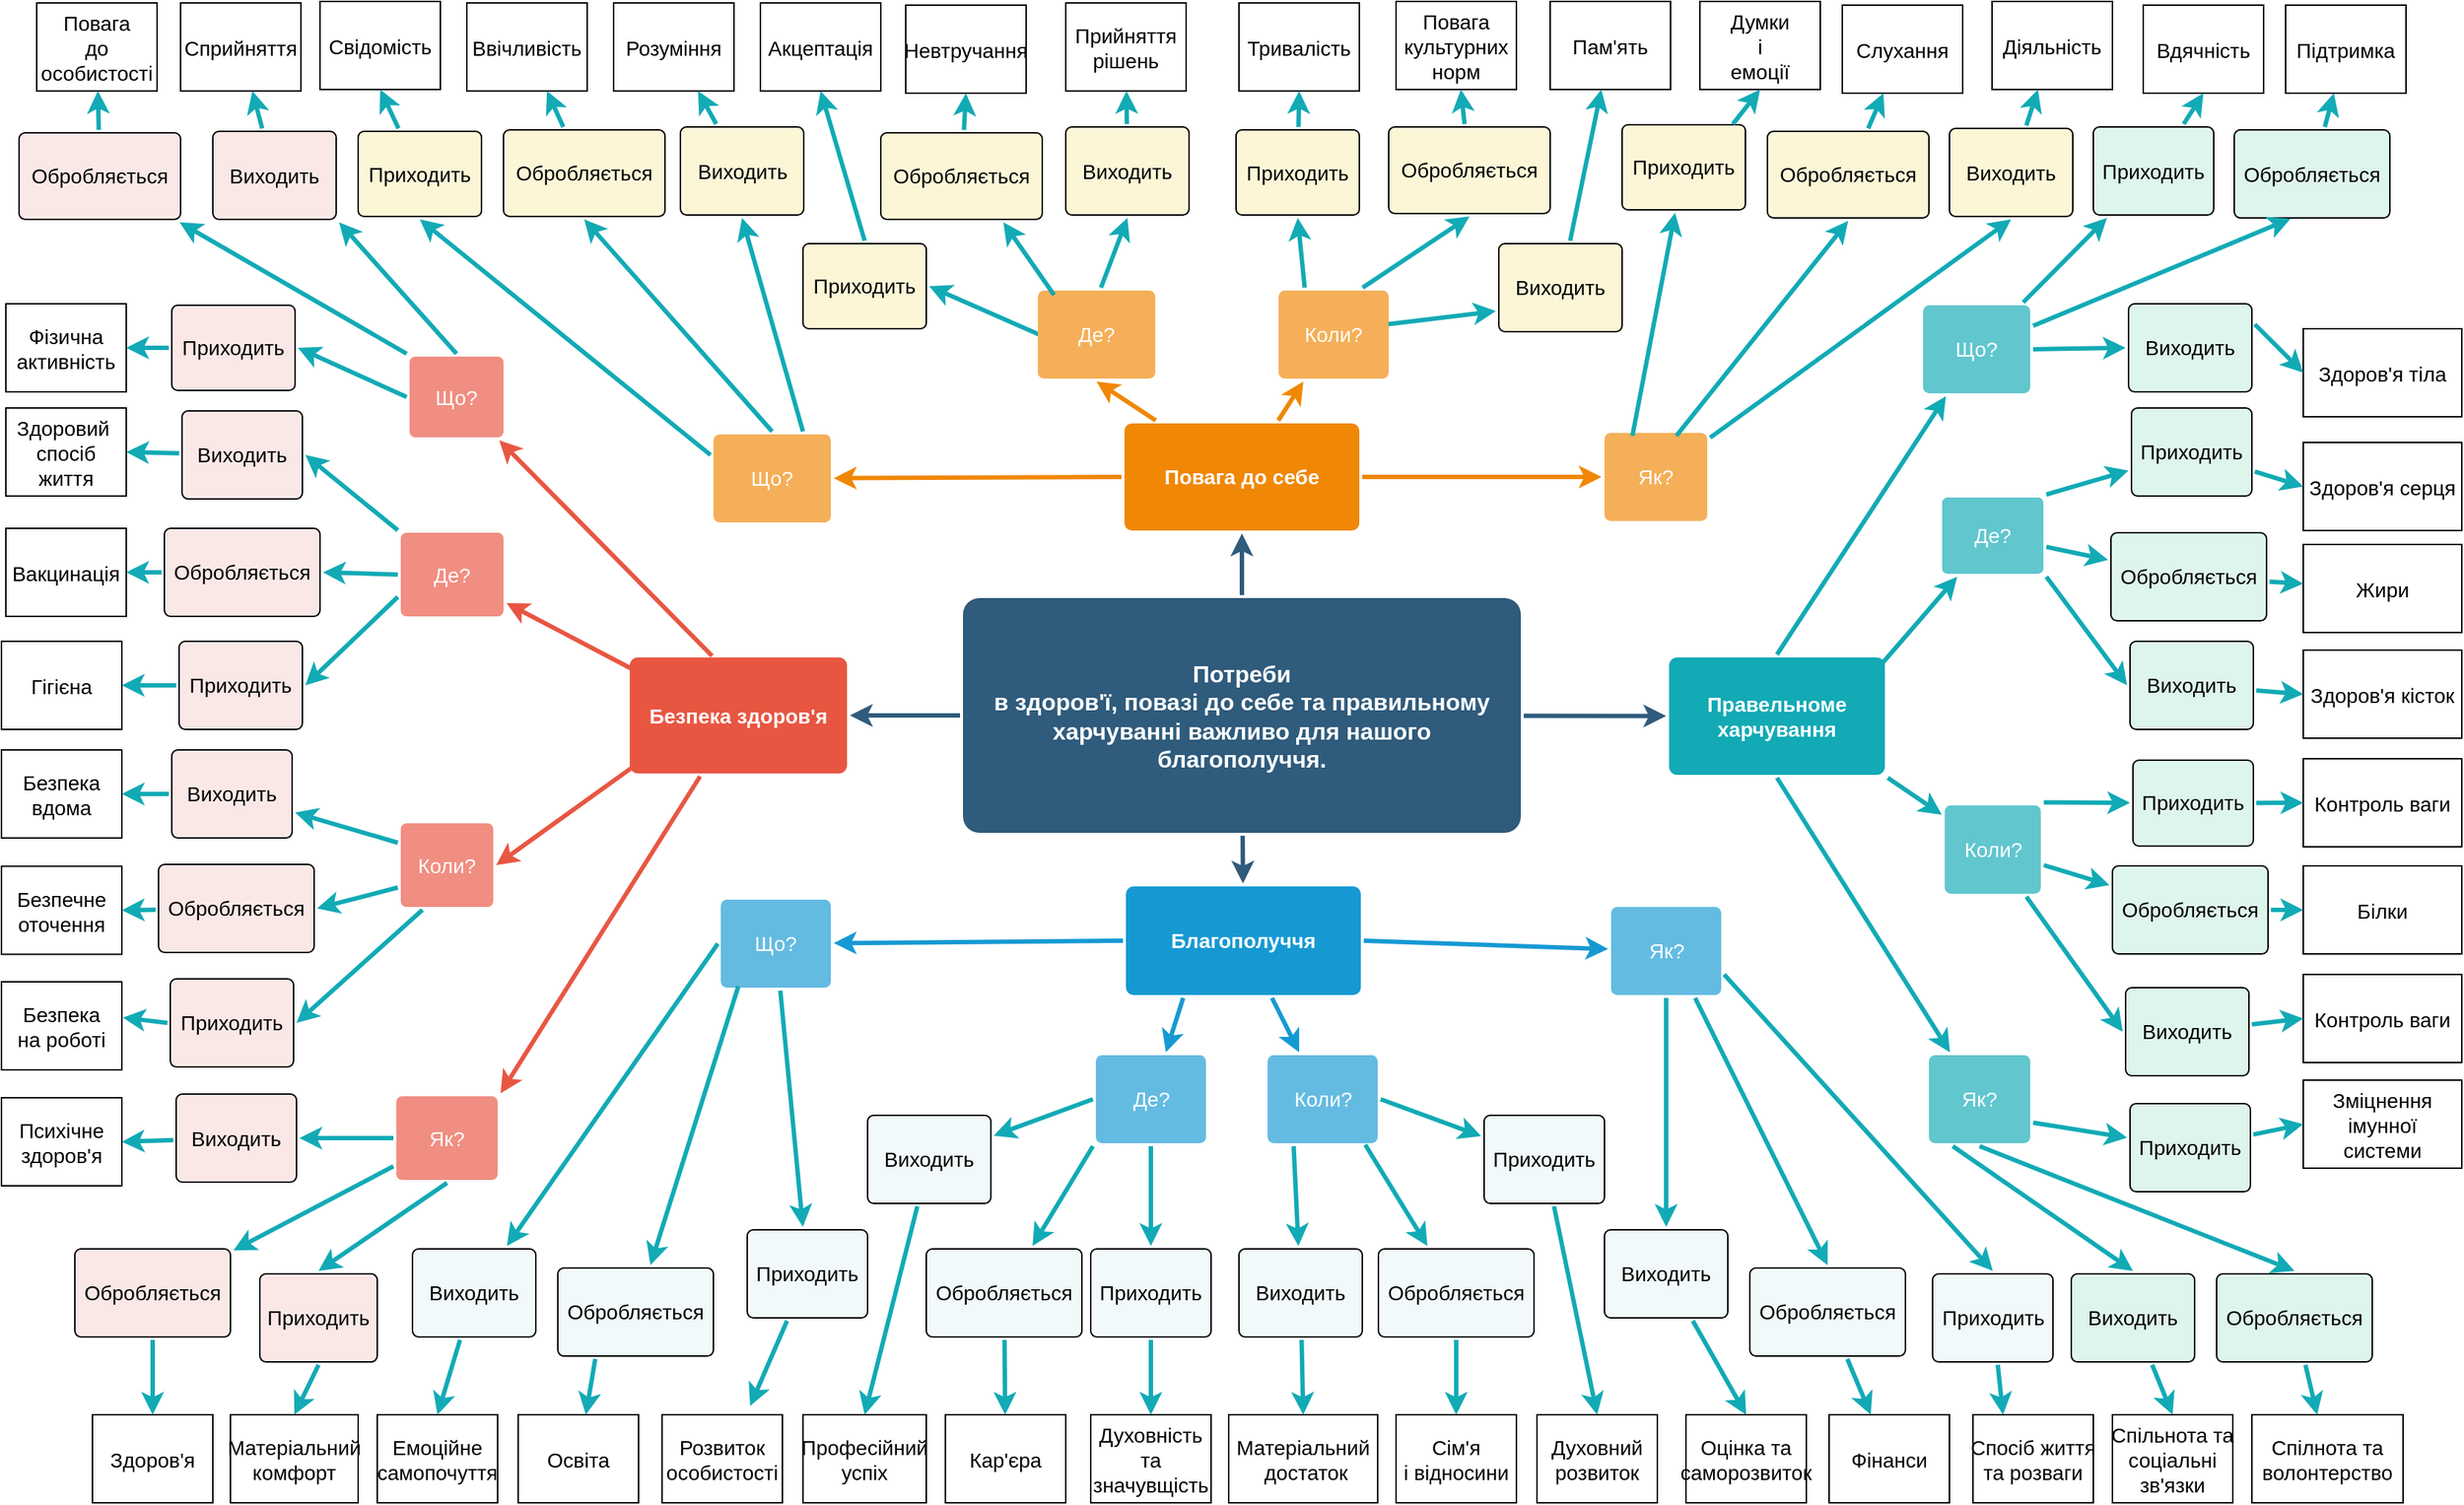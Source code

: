 <mxfile version="20.5.0" type="device"><diagram id="6a731a19-8d31-9384-78a2-239565b7b9f0" name="Page-1"><mxGraphModel dx="2076" dy="1144" grid="1" gridSize="10" guides="1" tooltips="1" connect="1" arrows="1" fold="1" page="1" pageScale="1" pageWidth="1654" pageHeight="1169" background="none" math="0" shadow="0"><root><mxCell id="0"/><mxCell id="1" parent="0"/><mxCell id="1745" value="" style="edgeStyle=none;rounded=0;jumpStyle=none;html=1;shadow=0;labelBackgroundColor=none;startArrow=none;startFill=0;endArrow=classic;endFill=1;jettySize=auto;orthogonalLoop=1;strokeColor=#2F5B7C;strokeWidth=3;fontFamily=Helvetica;fontSize=16;fontColor=#23445D;spacing=5;" parent="1" source="1749" target="1764" edge="1"><mxGeometry relative="1" as="geometry"/></mxCell><mxCell id="1746" value="" style="edgeStyle=none;rounded=0;jumpStyle=none;html=1;shadow=0;labelBackgroundColor=none;startArrow=none;startFill=0;endArrow=classic;endFill=1;jettySize=auto;orthogonalLoop=1;strokeColor=#2F5B7C;strokeWidth=3;fontFamily=Helvetica;fontSize=16;fontColor=#23445D;spacing=5;" parent="1" source="1749" target="1771" edge="1"><mxGeometry relative="1" as="geometry"/></mxCell><mxCell id="1747" value="" style="edgeStyle=none;rounded=0;jumpStyle=none;html=1;shadow=0;labelBackgroundColor=none;startArrow=none;startFill=0;endArrow=classic;endFill=1;jettySize=auto;orthogonalLoop=1;strokeColor=#2F5B7C;strokeWidth=3;fontFamily=Helvetica;fontSize=16;fontColor=#23445D;spacing=5;" parent="1" source="1749" target="1760" edge="1"><mxGeometry relative="1" as="geometry"/></mxCell><mxCell id="1748" value="" style="edgeStyle=none;rounded=0;jumpStyle=none;html=1;shadow=0;labelBackgroundColor=none;startArrow=none;startFill=0;endArrow=classic;endFill=1;jettySize=auto;orthogonalLoop=1;strokeColor=#2F5B7C;strokeWidth=3;fontFamily=Helvetica;fontSize=16;fontColor=#23445D;spacing=5;" parent="1" source="1749" target="1753" edge="1"><mxGeometry relative="1" as="geometry"/></mxCell><mxCell id="1749" value="&lt;div&gt;Потреби&lt;/div&gt;&lt;div&gt;в здоров'ї, повазі до себе та правильному харчуванні важливо для нашого благополуччя.&lt;br&gt;&lt;/div&gt;" style="rounded=1;whiteSpace=wrap;html=1;shadow=0;labelBackgroundColor=none;strokeColor=none;strokeWidth=3;fillColor=#2F5B7C;fontFamily=Helvetica;fontSize=16;fontColor=#FFFFFF;align=center;fontStyle=1;spacing=5;arcSize=7;perimeterSpacing=2;" parent="1" vertex="1"><mxGeometry x="659" y="479.5" width="380" height="160" as="geometry"/></mxCell><mxCell id="1753" value="Безпека здоров'я" style="rounded=1;whiteSpace=wrap;html=1;shadow=0;labelBackgroundColor=none;strokeColor=none;strokeWidth=3;fillColor=#e85642;fontFamily=Helvetica;fontSize=14;fontColor=#FFFFFF;align=center;spacing=5;fontStyle=1;arcSize=7;perimeterSpacing=2;" parent="1" vertex="1"><mxGeometry x="432" y="520" width="148" height="79" as="geometry"/></mxCell><mxCell id="1760" value="Благополуччя" style="rounded=1;whiteSpace=wrap;html=1;shadow=0;labelBackgroundColor=none;strokeColor=none;strokeWidth=3;fillColor=#1699d3;fontFamily=Helvetica;fontSize=14;fontColor=#FFFFFF;align=center;spacing=5;fontStyle=1;arcSize=7;perimeterSpacing=2;" parent="1" vertex="1"><mxGeometry x="770" y="676" width="160" height="74" as="geometry"/></mxCell><mxCell id="1764" value="Повага до себе" style="rounded=1;whiteSpace=wrap;html=1;shadow=0;labelBackgroundColor=none;strokeColor=none;strokeWidth=3;fillColor=#F08705;fontFamily=Helvetica;fontSize=14;fontColor=#FFFFFF;align=center;spacing=5;fontStyle=1;arcSize=7;perimeterSpacing=2;" parent="1" vertex="1"><mxGeometry x="769" y="360.5" width="160" height="73" as="geometry"/></mxCell><mxCell id="1771" value="Правельноме харчування" style="rounded=1;whiteSpace=wrap;html=1;shadow=0;labelBackgroundColor=none;strokeColor=none;strokeWidth=3;fillColor=#12aab5;fontFamily=Helvetica;fontSize=14;fontColor=#FFFFFF;align=center;spacing=5;fontStyle=1;arcSize=7;perimeterSpacing=2;" parent="1" vertex="1"><mxGeometry x="1140" y="520" width="147" height="80" as="geometry"/></mxCell><mxCell id="1772" value="Як?" style="rounded=1;whiteSpace=wrap;html=1;shadow=0;labelBackgroundColor=none;strokeColor=none;strokeWidth=3;fillColor=#61c6ce;fontFamily=Helvetica;fontSize=14;fontColor=#FFFFFF;align=center;spacing=5;fontStyle=0;arcSize=7;perimeterSpacing=2;" parent="1" vertex="1"><mxGeometry x="1317" y="791" width="69" height="60" as="geometry"/></mxCell><mxCell id="1773" value="" style="edgeStyle=none;rounded=1;jumpStyle=none;html=1;shadow=0;labelBackgroundColor=none;startArrow=none;startFill=0;jettySize=auto;orthogonalLoop=1;strokeColor=#12AAB5;strokeWidth=3;fontFamily=Helvetica;fontSize=14;fontColor=#FFFFFF;spacing=5;fontStyle=1;fillColor=#b0e3e6;exitX=0.5;exitY=1;exitDx=0;exitDy=0;" parent="1" source="1771" target="1772" edge="1"><mxGeometry relative="1" as="geometry"><mxPoint x="1289" y="635" as="targetPoint"/></mxGeometry></mxCell><mxCell id="1774" value="Коли?" style="rounded=1;whiteSpace=wrap;html=1;shadow=0;labelBackgroundColor=none;strokeColor=none;strokeWidth=3;fillColor=#61c6ce;fontFamily=Helvetica;fontSize=14;fontColor=#FFFFFF;align=center;spacing=5;fontStyle=0;arcSize=7;perimeterSpacing=2;direction=south;" parent="1" vertex="1"><mxGeometry x="1327.75" y="620.75" width="65.5" height="60.25" as="geometry"/></mxCell><mxCell id="1775" value="" style="edgeStyle=none;rounded=1;jumpStyle=none;html=1;shadow=0;labelBackgroundColor=none;startArrow=none;startFill=0;jettySize=auto;orthogonalLoop=1;strokeColor=#12AAB5;strokeWidth=3;fontFamily=Helvetica;fontSize=14;fontColor=#FFFFFF;spacing=5;fontStyle=1;fillColor=#b0e3e6;exitX=1;exitY=1;exitDx=0;exitDy=0;" parent="1" source="1771" target="1774" edge="1"><mxGeometry relative="1" as="geometry"/></mxCell><mxCell id="1776" value="Де?" style="rounded=1;whiteSpace=wrap;html=1;shadow=0;labelBackgroundColor=none;strokeColor=none;strokeWidth=3;fillColor=#61c6ce;fontFamily=Helvetica;fontSize=14;fontColor=#FFFFFF;align=center;spacing=5;fontStyle=0;arcSize=7;perimeterSpacing=2;" parent="1" vertex="1"><mxGeometry x="1326" y="411" width="69" height="52" as="geometry"/></mxCell><mxCell id="1777" value="" style="edgeStyle=none;rounded=1;jumpStyle=none;html=1;shadow=0;labelBackgroundColor=none;startArrow=none;startFill=0;jettySize=auto;orthogonalLoop=1;strokeColor=#12AAB5;strokeWidth=3;fontFamily=Helvetica;fontSize=14;fontColor=#FFFFFF;spacing=5;fontStyle=1;fillColor=#b0e3e6;" parent="1" target="1776" edge="1"><mxGeometry relative="1" as="geometry"><mxPoint x="1280" y="530" as="sourcePoint"/></mxGeometry></mxCell><mxCell id="1778" value="Що?" style="rounded=1;whiteSpace=wrap;html=1;shadow=0;labelBackgroundColor=none;strokeColor=none;strokeWidth=3;fillColor=#61c6ce;fontFamily=Helvetica;fontSize=14;fontColor=#FFFFFF;align=center;spacing=5;fontStyle=0;arcSize=7;perimeterSpacing=2;" parent="1" vertex="1"><mxGeometry x="1313" y="280" width="73" height="60" as="geometry"/></mxCell><mxCell id="1779" value="" style="edgeStyle=none;rounded=1;jumpStyle=none;html=1;shadow=0;labelBackgroundColor=none;startArrow=none;startFill=0;jettySize=auto;orthogonalLoop=1;strokeColor=#12AAB5;strokeWidth=3;fontFamily=Helvetica;fontSize=14;fontColor=#FFFFFF;spacing=5;fontStyle=1;fillColor=#b0e3e6;exitX=0.5;exitY=0;exitDx=0;exitDy=0;" parent="1" source="1771" target="1778" edge="1"><mxGeometry relative="1" as="geometry"><mxPoint x="1223" y="507" as="sourcePoint"/></mxGeometry></mxCell><mxCell id="KxXHiPZeeXsI9hDlDG1h-1779" value="Приходить" style="rounded=1;whiteSpace=wrap;html=1;shadow=0;fillColor=#DEF5EB;fontFamily=Helvetica;fontSize=14;fontColor=#000000;align=center;spacing=5;fontStyle=0;arcSize=7;perimeterSpacing=2;" parent="1" vertex="1"><mxGeometry x="1429" y="158.5" width="82" height="60" as="geometry"/></mxCell><mxCell id="KxXHiPZeeXsI9hDlDG1h-1780" value="Обробляється" style="rounded=1;whiteSpace=wrap;html=1;shadow=0;fillColor=#DEF5EB;fontFamily=Helvetica;fontSize=14;fontColor=#000000;align=center;spacing=5;fontStyle=0;arcSize=7;perimeterSpacing=2;" parent="1" vertex="1"><mxGeometry x="1525" y="160.5" width="106" height="60" as="geometry"/></mxCell><mxCell id="KxXHiPZeeXsI9hDlDG1h-1781" value="Виходить" style="rounded=1;whiteSpace=wrap;html=1;shadow=0;fillColor=#DEF5EB;fontFamily=Helvetica;fontSize=14;fontColor=#000000;align=center;spacing=5;fontStyle=0;arcSize=7;perimeterSpacing=2;" parent="1" vertex="1"><mxGeometry x="1453" y="279" width="84" height="60" as="geometry"/></mxCell><mxCell id="KxXHiPZeeXsI9hDlDG1h-1789" value="" style="edgeStyle=none;rounded=1;jumpStyle=none;html=1;shadow=0;labelBackgroundColor=none;startArrow=none;startFill=0;jettySize=auto;orthogonalLoop=1;strokeColor=#12AAB5;strokeWidth=3;fontFamily=Helvetica;fontSize=14;fontColor=#FFFFFF;spacing=5;fontStyle=1;fillColor=#b0e3e6;" parent="1" source="1778" target="KxXHiPZeeXsI9hDlDG1h-1779" edge="1"><mxGeometry relative="1" as="geometry"><mxPoint x="1475" y="310" as="sourcePoint"/><mxPoint x="1523" y="240.0" as="targetPoint"/></mxGeometry></mxCell><mxCell id="KxXHiPZeeXsI9hDlDG1h-1790" value="" style="edgeStyle=none;rounded=1;jumpStyle=none;html=1;shadow=0;labelBackgroundColor=none;startArrow=none;startFill=0;jettySize=auto;orthogonalLoop=1;strokeColor=#12AAB5;strokeWidth=3;fontFamily=Helvetica;fontSize=14;fontColor=#FFFFFF;spacing=5;fontStyle=1;fillColor=#b0e3e6;entryX=0.367;entryY=0.976;entryDx=0;entryDy=0;entryPerimeter=0;exitX=1;exitY=0.25;exitDx=0;exitDy=0;" parent="1" source="1778" target="KxXHiPZeeXsI9hDlDG1h-1780" edge="1"><mxGeometry relative="1" as="geometry"><mxPoint x="1536" y="313" as="sourcePoint"/><mxPoint x="1604.693" y="251.0" as="targetPoint"/></mxGeometry></mxCell><mxCell id="KxXHiPZeeXsI9hDlDG1h-1791" value="" style="edgeStyle=none;rounded=1;jumpStyle=none;html=1;shadow=0;labelBackgroundColor=none;startArrow=none;startFill=0;jettySize=auto;orthogonalLoop=1;strokeColor=#12AAB5;strokeWidth=3;fontFamily=Helvetica;fontSize=14;fontColor=#FFFFFF;spacing=5;fontStyle=1;fillColor=#b0e3e6;exitX=1;exitY=0.5;exitDx=0;exitDy=0;entryX=0;entryY=0.5;entryDx=0;entryDy=0;" parent="1" source="1778" target="KxXHiPZeeXsI9hDlDG1h-1781" edge="1"><mxGeometry relative="1" as="geometry"><mxPoint x="1159" y="386" as="sourcePoint"/><mxPoint x="1262" y="400.123" as="targetPoint"/></mxGeometry></mxCell><mxCell id="KxXHiPZeeXsI9hDlDG1h-1823" value="Коли?" style="rounded=1;whiteSpace=wrap;html=1;shadow=0;labelBackgroundColor=none;strokeColor=none;strokeWidth=3;fillColor=#f5af58;fontFamily=Helvetica;fontSize=14;fontColor=#FFFFFF;align=center;spacing=5;arcSize=7;perimeterSpacing=2;" parent="1" vertex="1"><mxGeometry x="874" y="270" width="75" height="60" as="geometry"/></mxCell><mxCell id="KxXHiPZeeXsI9hDlDG1h-1824" value="" style="edgeStyle=none;rounded=0;jumpStyle=none;html=1;shadow=0;labelBackgroundColor=none;startArrow=none;startFill=0;endArrow=classic;endFill=1;jettySize=auto;orthogonalLoop=1;strokeColor=#F08705;strokeWidth=3;fontFamily=Helvetica;fontSize=14;fontColor=#FFFFFF;spacing=5;" parent="1" source="1764" target="KxXHiPZeeXsI9hDlDG1h-1823" edge="1"><mxGeometry relative="1" as="geometry"><mxPoint x="878" y="376" as="sourcePoint"/></mxGeometry></mxCell><mxCell id="KxXHiPZeeXsI9hDlDG1h-1827" value="Що?" style="rounded=1;whiteSpace=wrap;html=1;shadow=0;labelBackgroundColor=none;strokeColor=none;strokeWidth=3;fillColor=#f5af58;fontFamily=Helvetica;fontSize=14;fontColor=#FFFFFF;align=center;spacing=5;arcSize=7;perimeterSpacing=2;" parent="1" vertex="1"><mxGeometry x="489" y="368" width="80" height="60" as="geometry"/></mxCell><mxCell id="KxXHiPZeeXsI9hDlDG1h-1828" value="" style="edgeStyle=none;rounded=0;jumpStyle=none;html=1;shadow=0;labelBackgroundColor=none;startArrow=none;startFill=0;endArrow=classic;endFill=1;jettySize=auto;orthogonalLoop=1;strokeColor=#F08705;strokeWidth=3;fontFamily=Helvetica;fontSize=14;fontColor=#FFFFFF;spacing=5;exitX=0;exitY=0.5;exitDx=0;exitDy=0;" parent="1" source="1764" target="KxXHiPZeeXsI9hDlDG1h-1827" edge="1"><mxGeometry relative="1" as="geometry"><mxPoint x="779" y="413" as="sourcePoint"/></mxGeometry></mxCell><mxCell id="KxXHiPZeeXsI9hDlDG1h-1829" value="Як?" style="rounded=1;whiteSpace=wrap;html=1;shadow=0;labelBackgroundColor=none;strokeColor=none;strokeWidth=3;fillColor=#f5af58;fontFamily=Helvetica;fontSize=14;fontColor=#FFFFFF;align=center;spacing=5;arcSize=7;perimeterSpacing=2;" parent="1" vertex="1"><mxGeometry x="1096" y="367" width="70" height="60" as="geometry"/></mxCell><mxCell id="KxXHiPZeeXsI9hDlDG1h-1830" value="" style="edgeStyle=none;rounded=0;jumpStyle=none;html=1;shadow=0;labelBackgroundColor=none;startArrow=none;startFill=0;endArrow=classic;endFill=1;jettySize=auto;orthogonalLoop=1;strokeColor=#F08705;strokeWidth=3;fontFamily=Helvetica;fontSize=14;fontColor=#FFFFFF;spacing=5;entryX=0;entryY=0.5;entryDx=0;entryDy=0;exitX=1;exitY=0.5;exitDx=0;exitDy=0;" parent="1" source="1764" target="KxXHiPZeeXsI9hDlDG1h-1829" edge="1"><mxGeometry relative="1" as="geometry"><mxPoint x="905" y="436" as="sourcePoint"/><mxPoint x="959.302" y="368" as="targetPoint"/></mxGeometry></mxCell><mxCell id="KxXHiPZeeXsI9hDlDG1h-1831" value="" style="edgeStyle=none;rounded=0;jumpStyle=none;html=1;shadow=0;labelBackgroundColor=none;startArrow=none;startFill=0;endArrow=classic;endFill=1;jettySize=auto;orthogonalLoop=1;strokeColor=#1699D3;strokeWidth=3;fontFamily=Helvetica;fontSize=14;fontColor=#FFFFFF;spacing=5;exitX=0;exitY=0.5;exitDx=0;exitDy=0;" parent="1" source="1760" target="KxXHiPZeeXsI9hDlDG1h-1832" edge="1"><mxGeometry relative="1" as="geometry"><mxPoint x="812.5" y="668" as="sourcePoint"/></mxGeometry></mxCell><mxCell id="KxXHiPZeeXsI9hDlDG1h-1832" value="Що?" style="rounded=1;whiteSpace=wrap;html=1;shadow=0;labelBackgroundColor=none;strokeColor=none;strokeWidth=3;fillColor=#64bbe2;fontFamily=Helvetica;fontSize=14;fontColor=#FFFFFF;align=center;spacing=5;arcSize=7;perimeterSpacing=2;" parent="1" vertex="1"><mxGeometry x="494" y="685" width="75" height="60" as="geometry"/></mxCell><mxCell id="KxXHiPZeeXsI9hDlDG1h-1833" value="" style="edgeStyle=none;rounded=0;jumpStyle=none;html=1;shadow=0;labelBackgroundColor=none;startArrow=none;startFill=0;endArrow=classic;endFill=1;jettySize=auto;orthogonalLoop=1;strokeColor=#1699D3;strokeWidth=3;fontFamily=Helvetica;fontSize=14;fontColor=#FFFFFF;spacing=5;exitX=0.25;exitY=1;exitDx=0;exitDy=0;" parent="1" source="1760" target="KxXHiPZeeXsI9hDlDG1h-1834" edge="1"><mxGeometry relative="1" as="geometry"><mxPoint x="837.499" y="742.016" as="sourcePoint"/></mxGeometry></mxCell><mxCell id="KxXHiPZeeXsI9hDlDG1h-1834" value="Де?" style="rounded=1;whiteSpace=wrap;html=1;shadow=0;labelBackgroundColor=none;strokeColor=none;strokeWidth=3;fillColor=#64bbe2;fontFamily=Helvetica;fontSize=14;fontColor=#FFFFFF;align=center;spacing=5;arcSize=7;perimeterSpacing=2;" parent="1" vertex="1"><mxGeometry x="749.5" y="791" width="75" height="60" as="geometry"/></mxCell><mxCell id="KxXHiPZeeXsI9hDlDG1h-1835" value="" style="edgeStyle=none;rounded=0;jumpStyle=none;html=1;shadow=0;labelBackgroundColor=none;startArrow=none;startFill=0;endArrow=classic;endFill=1;jettySize=auto;orthogonalLoop=1;strokeColor=#1699D3;strokeWidth=3;fontFamily=Helvetica;fontSize=14;fontColor=#FFFFFF;spacing=5;" parent="1" source="1760" target="KxXHiPZeeXsI9hDlDG1h-1836" edge="1"><mxGeometry relative="1" as="geometry"><mxPoint x="875.761" y="744" as="sourcePoint"/></mxGeometry></mxCell><mxCell id="KxXHiPZeeXsI9hDlDG1h-1836" value="Коли?" style="rounded=1;whiteSpace=wrap;html=1;shadow=0;labelBackgroundColor=none;strokeColor=none;strokeWidth=3;fillColor=#64bbe2;fontFamily=Helvetica;fontSize=14;fontColor=#FFFFFF;align=center;spacing=5;arcSize=7;perimeterSpacing=2;" parent="1" vertex="1"><mxGeometry x="866.5" y="791" width="75" height="60" as="geometry"/></mxCell><mxCell id="KxXHiPZeeXsI9hDlDG1h-1837" value="" style="edgeStyle=none;rounded=0;jumpStyle=none;html=1;shadow=0;labelBackgroundColor=none;startArrow=none;startFill=0;endArrow=classic;endFill=1;jettySize=auto;orthogonalLoop=1;strokeColor=#1699D3;strokeWidth=3;fontFamily=Helvetica;fontSize=14;fontColor=#FFFFFF;spacing=5;exitX=1;exitY=0.5;exitDx=0;exitDy=0;" parent="1" source="1760" target="KxXHiPZeeXsI9hDlDG1h-1838" edge="1"><mxGeometry relative="1" as="geometry"><mxPoint x="912.75" y="712" as="sourcePoint"/></mxGeometry></mxCell><mxCell id="KxXHiPZeeXsI9hDlDG1h-1838" value="Як?" style="rounded=1;whiteSpace=wrap;html=1;shadow=0;labelBackgroundColor=none;strokeColor=none;strokeWidth=3;fillColor=#64bbe2;fontFamily=Helvetica;fontSize=14;fontColor=#FFFFFF;align=center;spacing=5;arcSize=7;perimeterSpacing=2;" parent="1" vertex="1"><mxGeometry x="1100.5" y="690" width="75" height="60" as="geometry"/></mxCell><mxCell id="KxXHiPZeeXsI9hDlDG1h-1841" value="" style="edgeStyle=none;rounded=1;jumpStyle=none;html=1;shadow=0;labelBackgroundColor=none;startArrow=none;startFill=0;jettySize=auto;orthogonalLoop=1;strokeColor=#E85642;strokeWidth=3;fontFamily=Helvetica;fontSize=14;fontColor=#FFFFFF;spacing=5;fontStyle=1;fillColor=#b0e3e6;exitX=0.382;exitY=0.011;exitDx=0;exitDy=0;exitPerimeter=0;" parent="1" source="1753" target="KxXHiPZeeXsI9hDlDG1h-1842" edge="1"><mxGeometry relative="1" as="geometry"><mxPoint x="319.359" y="523.5" as="sourcePoint"/></mxGeometry></mxCell><mxCell id="KxXHiPZeeXsI9hDlDG1h-1842" value="Що?" style="rounded=1;whiteSpace=wrap;html=1;shadow=0;labelBackgroundColor=none;strokeColor=none;strokeWidth=3;fillColor=#f08e81;fontFamily=Helvetica;fontSize=14;fontColor=#FFFFFF;align=center;spacing=5;fontStyle=0;arcSize=7;perimeterSpacing=2;" parent="1" vertex="1"><mxGeometry x="282" y="315" width="64" height="55" as="geometry"/></mxCell><mxCell id="KxXHiPZeeXsI9hDlDG1h-1843" value="" style="edgeStyle=none;rounded=1;jumpStyle=none;html=1;shadow=0;labelBackgroundColor=none;startArrow=none;startFill=0;jettySize=auto;orthogonalLoop=1;strokeColor=#E85642;strokeWidth=3;fontFamily=Helvetica;fontSize=14;fontColor=#FFFFFF;spacing=5;fontStyle=1;fillColor=#b0e3e6;exitX=0.03;exitY=0.125;exitDx=0;exitDy=0;exitPerimeter=0;" parent="1" source="1753" target="KxXHiPZeeXsI9hDlDG1h-1844" edge="1"><mxGeometry relative="1" as="geometry"><mxPoint x="396.958" y="623.008" as="sourcePoint"/></mxGeometry></mxCell><mxCell id="KxXHiPZeeXsI9hDlDG1h-1844" value="Де?" style="rounded=1;whiteSpace=wrap;html=1;shadow=0;labelBackgroundColor=none;strokeColor=none;strokeWidth=3;fillColor=#f08e81;fontFamily=Helvetica;fontSize=14;fontColor=#FFFFFF;align=center;spacing=5;fontStyle=0;arcSize=7;perimeterSpacing=2;" parent="1" vertex="1"><mxGeometry x="276" y="435" width="70" height="57" as="geometry"/></mxCell><mxCell id="KxXHiPZeeXsI9hDlDG1h-1845" value="" style="edgeStyle=none;rounded=1;jumpStyle=none;html=1;shadow=0;labelBackgroundColor=none;startArrow=none;startFill=0;jettySize=auto;orthogonalLoop=1;strokeColor=#E85642;strokeWidth=3;fontFamily=Helvetica;fontSize=14;fontColor=#FFFFFF;spacing=5;fontStyle=1;fillColor=#b0e3e6;entryX=1;entryY=0.5;entryDx=0;entryDy=0;exitX=0.04;exitY=0.906;exitDx=0;exitDy=0;exitPerimeter=0;" parent="1" source="1753" target="KxXHiPZeeXsI9hDlDG1h-1846" edge="1"><mxGeometry relative="1" as="geometry"><mxPoint x="430.958" y="741.008" as="sourcePoint"/></mxGeometry></mxCell><mxCell id="KxXHiPZeeXsI9hDlDG1h-1846" value="Коли?" style="rounded=1;whiteSpace=wrap;html=1;shadow=0;labelBackgroundColor=none;strokeColor=none;strokeWidth=3;fillColor=#f08e81;fontFamily=Helvetica;fontSize=14;fontColor=#FFFFFF;align=center;spacing=5;fontStyle=0;arcSize=7;perimeterSpacing=2;" parent="1" vertex="1"><mxGeometry x="276" y="633" width="63" height="57" as="geometry"/></mxCell><mxCell id="KxXHiPZeeXsI9hDlDG1h-1847" value="" style="edgeStyle=none;rounded=1;jumpStyle=none;html=1;shadow=0;labelBackgroundColor=none;startArrow=none;startFill=0;jettySize=auto;orthogonalLoop=1;strokeColor=#E85642;strokeWidth=3;fontFamily=Helvetica;fontSize=14;fontColor=#FFFFFF;spacing=5;fontStyle=1;fillColor=#b0e3e6;entryX=1;entryY=0;entryDx=0;entryDy=0;" parent="1" source="1753" target="KxXHiPZeeXsI9hDlDG1h-1848" edge="1"><mxGeometry relative="1" as="geometry"><mxPoint x="472.958" y="757.008" as="sourcePoint"/></mxGeometry></mxCell><mxCell id="KxXHiPZeeXsI9hDlDG1h-1848" value="Як?" style="rounded=1;whiteSpace=wrap;html=1;shadow=0;labelBackgroundColor=none;strokeColor=none;strokeWidth=3;fillColor=#f08e81;fontFamily=Helvetica;fontSize=14;fontColor=#FFFFFF;align=center;spacing=5;fontStyle=0;arcSize=7;perimeterSpacing=2;" parent="1" vertex="1"><mxGeometry x="273" y="819" width="69" height="57" as="geometry"/></mxCell><mxCell id="KxXHiPZeeXsI9hDlDG1h-1849" value="Вдячність" style="fontFamily=Helvetica;fontSize=14;" parent="1" vertex="1"><mxGeometry x="1463" y="75.5" width="82" height="60" as="geometry"/></mxCell><mxCell id="KxXHiPZeeXsI9hDlDG1h-1850" value="" style="edgeStyle=none;rounded=1;jumpStyle=none;html=1;shadow=0;labelBackgroundColor=none;startArrow=none;startFill=0;jettySize=auto;orthogonalLoop=1;strokeColor=#12AAB5;strokeWidth=3;fontFamily=Helvetica;fontSize=14;fontColor=#FFFFFF;spacing=5;fontStyle=1;fillColor=#b0e3e6;entryX=0.5;entryY=1;entryDx=0;entryDy=0;" parent="1" source="KxXHiPZeeXsI9hDlDG1h-1779" target="KxXHiPZeeXsI9hDlDG1h-1849" edge="1"><mxGeometry relative="1" as="geometry"><mxPoint x="1680.5" y="289" as="sourcePoint"/><mxPoint x="1672" y="237" as="targetPoint"/></mxGeometry></mxCell><mxCell id="KxXHiPZeeXsI9hDlDG1h-1851" value="Підтримка" style="fontFamily=Helvetica;fontSize=14;" parent="1" vertex="1"><mxGeometry x="1560" y="75.5" width="82" height="60" as="geometry"/></mxCell><mxCell id="KxXHiPZeeXsI9hDlDG1h-1852" value="Здоров'я тіла" style="fontFamily=Helvetica;fontSize=14;" parent="1" vertex="1"><mxGeometry x="1572" y="296" width="108" height="60" as="geometry"/></mxCell><mxCell id="KxXHiPZeeXsI9hDlDG1h-1853" value="" style="edgeStyle=none;rounded=1;jumpStyle=none;html=1;shadow=0;labelBackgroundColor=none;startArrow=none;startFill=0;jettySize=auto;orthogonalLoop=1;strokeColor=#12AAB5;strokeWidth=3;fontFamily=Helvetica;fontSize=14;fontColor=#FFFFFF;spacing=5;fontStyle=1;fillColor=#b0e3e6;entryX=0;entryY=0.5;entryDx=0;entryDy=0;exitX=1;exitY=0.25;exitDx=0;exitDy=0;" parent="1" source="KxXHiPZeeXsI9hDlDG1h-1781" target="KxXHiPZeeXsI9hDlDG1h-1852" edge="1"><mxGeometry relative="1" as="geometry"><mxPoint x="1201.25" y="405" as="sourcePoint"/><mxPoint x="1124.25" y="429.123" as="targetPoint"/></mxGeometry></mxCell><mxCell id="KxXHiPZeeXsI9hDlDG1h-1855" value="" style="edgeStyle=none;rounded=1;jumpStyle=none;html=1;shadow=0;labelBackgroundColor=none;startArrow=none;startFill=0;jettySize=auto;orthogonalLoop=1;strokeColor=#12AAB5;strokeWidth=3;fontFamily=Helvetica;fontSize=14;fontColor=#FFFFFF;spacing=5;fontStyle=1;fillColor=#b0e3e6;" parent="1" source="KxXHiPZeeXsI9hDlDG1h-1780" target="KxXHiPZeeXsI9hDlDG1h-1851" edge="1"><mxGeometry relative="1" as="geometry"><mxPoint x="1852" y="270" as="sourcePoint"/><mxPoint x="1877" y="270" as="targetPoint"/></mxGeometry></mxCell><mxCell id="KxXHiPZeeXsI9hDlDG1h-1856" value="Приходить" style="rounded=1;whiteSpace=wrap;html=1;shadow=0;fillColor=#DEF5EB;fontFamily=Helvetica;fontSize=14;fontColor=#000000;align=center;spacing=5;fontStyle=0;arcSize=7;perimeterSpacing=2;" parent="1" vertex="1"><mxGeometry x="1455" y="350" width="82" height="60" as="geometry"/></mxCell><mxCell id="KxXHiPZeeXsI9hDlDG1h-1857" value="Обробляється" style="rounded=1;whiteSpace=wrap;html=1;shadow=0;fillColor=#DEF5EB;fontFamily=Helvetica;fontSize=14;fontColor=#000000;align=center;spacing=5;fontStyle=0;arcSize=7;perimeterSpacing=2;" parent="1" vertex="1"><mxGeometry x="1441" y="435" width="106" height="60" as="geometry"/></mxCell><mxCell id="KxXHiPZeeXsI9hDlDG1h-1858" value="Виходить" style="rounded=1;whiteSpace=wrap;html=1;shadow=0;fillColor=#DEF5EB;fontFamily=Helvetica;fontSize=14;fontColor=#000000;align=center;spacing=5;fontStyle=0;arcSize=7;perimeterSpacing=2;" parent="1" vertex="1"><mxGeometry x="1454" y="509" width="84" height="60" as="geometry"/></mxCell><mxCell id="KxXHiPZeeXsI9hDlDG1h-1859" value="" style="edgeStyle=none;rounded=1;jumpStyle=none;html=1;shadow=0;labelBackgroundColor=none;startArrow=none;startFill=0;jettySize=auto;orthogonalLoop=1;strokeColor=#12AAB5;strokeWidth=3;fontFamily=Helvetica;fontSize=14;fontColor=#FFFFFF;spacing=5;fontStyle=1;fillColor=#b0e3e6;exitX=1;exitY=0;exitDx=0;exitDy=0;" parent="1" source="1776" target="KxXHiPZeeXsI9hDlDG1h-1856" edge="1"><mxGeometry relative="1" as="geometry"><mxPoint x="1669.25" y="363.5" as="sourcePoint"/><mxPoint x="1660.75" y="311.5" as="targetPoint"/></mxGeometry></mxCell><mxCell id="KxXHiPZeeXsI9hDlDG1h-1860" value="" style="edgeStyle=none;rounded=1;jumpStyle=none;html=1;shadow=0;labelBackgroundColor=none;startArrow=none;startFill=0;jettySize=auto;orthogonalLoop=1;strokeColor=#12AAB5;strokeWidth=3;fontFamily=Helvetica;fontSize=14;fontColor=#FFFFFF;spacing=5;fontStyle=1;fillColor=#b0e3e6;" parent="1" source="1776" target="KxXHiPZeeXsI9hDlDG1h-1857" edge="1"><mxGeometry relative="1" as="geometry"><mxPoint x="1538.704" y="620.476" as="sourcePoint"/><mxPoint x="1573.443" y="580.5" as="targetPoint"/></mxGeometry></mxCell><mxCell id="KxXHiPZeeXsI9hDlDG1h-1861" value="" style="edgeStyle=none;rounded=1;jumpStyle=none;html=1;shadow=0;labelBackgroundColor=none;startArrow=none;startFill=0;jettySize=auto;orthogonalLoop=1;strokeColor=#12AAB5;strokeWidth=3;fontFamily=Helvetica;fontSize=14;fontColor=#FFFFFF;spacing=5;fontStyle=1;fillColor=#b0e3e6;exitX=1;exitY=1;exitDx=0;exitDy=0;entryX=0;entryY=0.5;entryDx=0;entryDy=0;" parent="1" source="1776" target="KxXHiPZeeXsI9hDlDG1h-1858" edge="1"><mxGeometry relative="1" as="geometry"><mxPoint x="1543.75" y="653.5" as="sourcePoint"/><mxPoint x="1580.75" y="641.623" as="targetPoint"/></mxGeometry></mxCell><mxCell id="KxXHiPZeeXsI9hDlDG1h-1862" value="Здоров'я серця" style="fontFamily=Helvetica;fontSize=14;" parent="1" vertex="1"><mxGeometry x="1572" y="373.5" width="108" height="60" as="geometry"/></mxCell><mxCell id="KxXHiPZeeXsI9hDlDG1h-1863" value="" style="edgeStyle=none;rounded=1;jumpStyle=none;html=1;shadow=0;labelBackgroundColor=none;startArrow=none;startFill=0;jettySize=auto;orthogonalLoop=1;strokeColor=#12AAB5;strokeWidth=3;fontFamily=Helvetica;fontSize=14;fontColor=#FFFFFF;spacing=5;fontStyle=1;fillColor=#b0e3e6;entryX=0;entryY=0.5;entryDx=0;entryDy=0;" parent="1" source="KxXHiPZeeXsI9hDlDG1h-1856" target="KxXHiPZeeXsI9hDlDG1h-1862" edge="1"><mxGeometry relative="1" as="geometry"><mxPoint x="1674.5" y="422.5" as="sourcePoint"/><mxPoint x="1666" y="370.5" as="targetPoint"/></mxGeometry></mxCell><mxCell id="KxXHiPZeeXsI9hDlDG1h-1864" value="Жири" style="fontFamily=Helvetica;fontSize=14;" parent="1" vertex="1"><mxGeometry x="1572" y="443" width="108" height="60" as="geometry"/></mxCell><mxCell id="KxXHiPZeeXsI9hDlDG1h-1865" value="Здоров'я кісток" style="fontFamily=Helvetica;fontSize=14;" parent="1" vertex="1"><mxGeometry x="1572" y="515" width="108" height="60" as="geometry"/></mxCell><mxCell id="KxXHiPZeeXsI9hDlDG1h-1866" value="" style="edgeStyle=none;rounded=1;jumpStyle=none;html=1;shadow=0;labelBackgroundColor=none;startArrow=none;startFill=0;jettySize=auto;orthogonalLoop=1;strokeColor=#12AAB5;strokeWidth=3;fontFamily=Helvetica;fontSize=14;fontColor=#FFFFFF;spacing=5;fontStyle=1;fillColor=#b0e3e6;entryX=0;entryY=0.5;entryDx=0;entryDy=0;" parent="1" source="KxXHiPZeeXsI9hDlDG1h-1858" target="KxXHiPZeeXsI9hDlDG1h-1865" edge="1"><mxGeometry relative="1" as="geometry"><mxPoint x="1667" y="651.5" as="sourcePoint"/><mxPoint x="1590" y="675.623" as="targetPoint"/></mxGeometry></mxCell><mxCell id="KxXHiPZeeXsI9hDlDG1h-1867" value="" style="edgeStyle=none;rounded=1;jumpStyle=none;html=1;shadow=0;labelBackgroundColor=none;startArrow=none;startFill=0;jettySize=auto;orthogonalLoop=1;strokeColor=#12AAB5;strokeWidth=3;fontFamily=Helvetica;fontSize=14;fontColor=#FFFFFF;spacing=5;fontStyle=1;fillColor=#b0e3e6;" parent="1" source="KxXHiPZeeXsI9hDlDG1h-1857" target="KxXHiPZeeXsI9hDlDG1h-1864" edge="1"><mxGeometry relative="1" as="geometry"><mxPoint x="1677" y="661.5" as="sourcePoint"/><mxPoint x="1702" y="661.5" as="targetPoint"/></mxGeometry></mxCell><mxCell id="KxXHiPZeeXsI9hDlDG1h-1869" value="Приходить" style="rounded=1;whiteSpace=wrap;html=1;shadow=0;fillColor=#DEF5EB;fontFamily=Helvetica;fontSize=14;fontColor=#000000;align=center;spacing=5;fontStyle=0;arcSize=7;perimeterSpacing=2;" parent="1" vertex="1"><mxGeometry x="1456" y="590" width="82" height="58.5" as="geometry"/></mxCell><mxCell id="KxXHiPZeeXsI9hDlDG1h-1870" value="Обробляється" style="rounded=1;whiteSpace=wrap;html=1;shadow=0;fillColor=#DEF5EB;fontFamily=Helvetica;fontSize=14;fontColor=#000000;align=center;spacing=5;fontStyle=0;arcSize=7;perimeterSpacing=2;" parent="1" vertex="1"><mxGeometry x="1442" y="662" width="106" height="60" as="geometry"/></mxCell><mxCell id="KxXHiPZeeXsI9hDlDG1h-1871" value="Виходить" style="rounded=1;whiteSpace=wrap;html=1;shadow=0;fillColor=#DEF5EB;fontFamily=Helvetica;fontSize=14;fontColor=#000000;align=center;spacing=5;fontStyle=0;arcSize=7;perimeterSpacing=2;" parent="1" vertex="1"><mxGeometry x="1451" y="745" width="84" height="60" as="geometry"/></mxCell><mxCell id="KxXHiPZeeXsI9hDlDG1h-1872" value="" style="edgeStyle=none;rounded=1;jumpStyle=none;html=1;shadow=0;labelBackgroundColor=none;startArrow=none;startFill=0;jettySize=auto;orthogonalLoop=1;strokeColor=#12AAB5;strokeWidth=3;fontFamily=Helvetica;fontSize=14;fontColor=#FFFFFF;spacing=5;fontStyle=1;fillColor=#b0e3e6;exitX=0;exitY=0;exitDx=0;exitDy=0;" parent="1" source="1774" target="KxXHiPZeeXsI9hDlDG1h-1869" edge="1"><mxGeometry relative="1" as="geometry"><mxPoint x="1402.75" y="648" as="sourcePoint"/><mxPoint x="1667.75" y="547.5" as="targetPoint"/></mxGeometry></mxCell><mxCell id="KxXHiPZeeXsI9hDlDG1h-1873" value="" style="edgeStyle=none;rounded=1;jumpStyle=none;html=1;shadow=0;labelBackgroundColor=none;startArrow=none;startFill=0;jettySize=auto;orthogonalLoop=1;strokeColor=#12AAB5;strokeWidth=3;fontFamily=Helvetica;fontSize=14;fontColor=#FFFFFF;spacing=5;fontStyle=1;fillColor=#b0e3e6;" parent="1" source="1774" target="KxXHiPZeeXsI9hDlDG1h-1870" edge="1"><mxGeometry relative="1" as="geometry"><mxPoint x="1418.75" y="689.515" as="sourcePoint"/><mxPoint x="1580.443" y="816.5" as="targetPoint"/></mxGeometry></mxCell><mxCell id="KxXHiPZeeXsI9hDlDG1h-1874" value="" style="edgeStyle=none;rounded=1;jumpStyle=none;html=1;shadow=0;labelBackgroundColor=none;startArrow=none;startFill=0;jettySize=auto;orthogonalLoop=1;strokeColor=#12AAB5;strokeWidth=3;fontFamily=Helvetica;fontSize=14;fontColor=#FFFFFF;spacing=5;fontStyle=1;fillColor=#b0e3e6;entryX=0;entryY=0.5;entryDx=0;entryDy=0;" parent="1" source="1774" target="KxXHiPZeeXsI9hDlDG1h-1871" edge="1"><mxGeometry relative="1" as="geometry"><mxPoint x="1418.75" y="724" as="sourcePoint"/><mxPoint x="1587.75" y="877.623" as="targetPoint"/></mxGeometry></mxCell><mxCell id="KxXHiPZeeXsI9hDlDG1h-1875" value="Контроль ваги" style="fontFamily=Helvetica;fontSize=14;" parent="1" vertex="1"><mxGeometry x="1572" y="589" width="108" height="60" as="geometry"/></mxCell><mxCell id="KxXHiPZeeXsI9hDlDG1h-1876" value="" style="edgeStyle=none;rounded=1;jumpStyle=none;html=1;shadow=0;labelBackgroundColor=none;startArrow=none;startFill=0;jettySize=auto;orthogonalLoop=1;strokeColor=#12AAB5;strokeWidth=3;fontFamily=Helvetica;fontSize=14;fontColor=#FFFFFF;spacing=5;fontStyle=1;fillColor=#b0e3e6;entryX=0;entryY=0.5;entryDx=0;entryDy=0;" parent="1" source="KxXHiPZeeXsI9hDlDG1h-1869" target="KxXHiPZeeXsI9hDlDG1h-1875" edge="1"><mxGeometry relative="1" as="geometry"><mxPoint x="1681.5" y="658.5" as="sourcePoint"/><mxPoint x="1673" y="606.5" as="targetPoint"/></mxGeometry></mxCell><mxCell id="KxXHiPZeeXsI9hDlDG1h-1877" value="Білки" style="fontFamily=Helvetica;fontSize=14;" parent="1" vertex="1"><mxGeometry x="1572" y="662" width="108" height="60" as="geometry"/></mxCell><mxCell id="KxXHiPZeeXsI9hDlDG1h-1878" value="Контроль ваги" style="fontFamily=Helvetica;fontSize=14;" parent="1" vertex="1"><mxGeometry x="1572" y="736" width="108" height="60" as="geometry"/></mxCell><mxCell id="KxXHiPZeeXsI9hDlDG1h-1879" value="" style="edgeStyle=none;rounded=1;jumpStyle=none;html=1;shadow=0;labelBackgroundColor=none;startArrow=none;startFill=0;jettySize=auto;orthogonalLoop=1;strokeColor=#12AAB5;strokeWidth=3;fontFamily=Helvetica;fontSize=14;fontColor=#FFFFFF;spacing=5;fontStyle=1;fillColor=#b0e3e6;entryX=0;entryY=0.5;entryDx=0;entryDy=0;" parent="1" source="KxXHiPZeeXsI9hDlDG1h-1871" target="KxXHiPZeeXsI9hDlDG1h-1878" edge="1"><mxGeometry relative="1" as="geometry"><mxPoint x="1674" y="887.5" as="sourcePoint"/><mxPoint x="1597" y="911.623" as="targetPoint"/></mxGeometry></mxCell><mxCell id="KxXHiPZeeXsI9hDlDG1h-1880" value="" style="edgeStyle=none;rounded=1;jumpStyle=none;html=1;shadow=0;labelBackgroundColor=none;startArrow=none;startFill=0;jettySize=auto;orthogonalLoop=1;strokeColor=#12AAB5;strokeWidth=3;fontFamily=Helvetica;fontSize=14;fontColor=#FFFFFF;spacing=5;fontStyle=1;fillColor=#b0e3e6;" parent="1" source="KxXHiPZeeXsI9hDlDG1h-1870" target="KxXHiPZeeXsI9hDlDG1h-1877" edge="1"><mxGeometry relative="1" as="geometry"><mxPoint x="1684" y="897.5" as="sourcePoint"/><mxPoint x="1709" y="897.5" as="targetPoint"/></mxGeometry></mxCell><mxCell id="KxXHiPZeeXsI9hDlDG1h-1881" value="Приходить" style="rounded=1;whiteSpace=wrap;html=1;shadow=0;fillColor=#DEF5EB;fontFamily=Helvetica;fontSize=14;fontColor=#000000;align=center;spacing=5;fontStyle=0;arcSize=7;perimeterSpacing=2;" parent="1" vertex="1"><mxGeometry x="1454" y="824" width="82" height="60" as="geometry"/></mxCell><mxCell id="KxXHiPZeeXsI9hDlDG1h-1882" value="Обробляється" style="rounded=1;whiteSpace=wrap;html=1;shadow=0;fillColor=#DEF5EB;fontFamily=Helvetica;fontSize=14;fontColor=#000000;align=center;spacing=5;fontStyle=0;arcSize=7;perimeterSpacing=2;" parent="1" vertex="1"><mxGeometry x="1513" y="940" width="106" height="60" as="geometry"/></mxCell><mxCell id="KxXHiPZeeXsI9hDlDG1h-1883" value="Виходить" style="rounded=1;whiteSpace=wrap;html=1;shadow=0;fillColor=#DEF5EB;fontFamily=Helvetica;fontSize=14;fontColor=#000000;align=center;spacing=5;fontStyle=0;arcSize=7;perimeterSpacing=2;" parent="1" vertex="1"><mxGeometry x="1414" y="940" width="84" height="60" as="geometry"/></mxCell><mxCell id="KxXHiPZeeXsI9hDlDG1h-1884" value="" style="edgeStyle=none;rounded=1;jumpStyle=none;html=1;shadow=0;labelBackgroundColor=none;startArrow=none;startFill=0;jettySize=auto;orthogonalLoop=1;strokeColor=#12AAB5;strokeWidth=3;fontFamily=Helvetica;fontSize=14;fontColor=#FFFFFF;spacing=5;fontStyle=1;fillColor=#b0e3e6;exitX=1;exitY=0.75;exitDx=0;exitDy=0;" parent="1" source="1772" target="KxXHiPZeeXsI9hDlDG1h-1881" edge="1"><mxGeometry relative="1" as="geometry"><mxPoint x="1385.89" y="1085.75" as="sourcePoint"/><mxPoint x="1640.89" y="997.5" as="targetPoint"/></mxGeometry></mxCell><mxCell id="KxXHiPZeeXsI9hDlDG1h-1885" value="" style="edgeStyle=none;rounded=1;jumpStyle=none;html=1;shadow=0;labelBackgroundColor=none;startArrow=none;startFill=0;jettySize=auto;orthogonalLoop=1;strokeColor=#12AAB5;strokeWidth=3;fontFamily=Helvetica;fontSize=14;fontColor=#FFFFFF;spacing=5;fontStyle=1;fillColor=#b0e3e6;exitX=0.5;exitY=1;exitDx=0;exitDy=0;entryX=0.5;entryY=0;entryDx=0;entryDy=0;" parent="1" source="1772" target="KxXHiPZeeXsI9hDlDG1h-1882" edge="1"><mxGeometry relative="1" as="geometry"><mxPoint x="1550.89" y="1139.477" as="sourcePoint"/><mxPoint x="1718.583" y="1283.5" as="targetPoint"/></mxGeometry></mxCell><mxCell id="KxXHiPZeeXsI9hDlDG1h-1886" value="" style="edgeStyle=none;rounded=1;jumpStyle=none;html=1;shadow=0;labelBackgroundColor=none;startArrow=none;startFill=0;jettySize=auto;orthogonalLoop=1;strokeColor=#12AAB5;strokeWidth=3;fontFamily=Helvetica;fontSize=14;fontColor=#FFFFFF;spacing=5;fontStyle=1;fillColor=#b0e3e6;exitX=0.25;exitY=1;exitDx=0;exitDy=0;entryX=0.5;entryY=0;entryDx=0;entryDy=0;" parent="1" source="1772" target="KxXHiPZeeXsI9hDlDG1h-1883" edge="1"><mxGeometry relative="1" as="geometry"><mxPoint x="1541.002" y="1167.0" as="sourcePoint"/><mxPoint x="1725.89" y="1344.623" as="targetPoint"/></mxGeometry></mxCell><mxCell id="KxXHiPZeeXsI9hDlDG1h-1887" value="Зміцнення&#10;імунної&#10;системи" style="fontFamily=Helvetica;fontSize=14;" parent="1" vertex="1"><mxGeometry x="1572" y="808" width="108" height="60" as="geometry"/></mxCell><mxCell id="KxXHiPZeeXsI9hDlDG1h-1888" value="" style="edgeStyle=none;rounded=1;jumpStyle=none;html=1;shadow=0;labelBackgroundColor=none;startArrow=none;startFill=0;jettySize=auto;orthogonalLoop=1;strokeColor=#12AAB5;strokeWidth=3;fontFamily=Helvetica;fontSize=14;fontColor=#FFFFFF;spacing=5;fontStyle=1;fillColor=#b0e3e6;entryX=0;entryY=0.5;entryDx=0;entryDy=0;" parent="1" source="KxXHiPZeeXsI9hDlDG1h-1881" target="KxXHiPZeeXsI9hDlDG1h-1887" edge="1"><mxGeometry relative="1" as="geometry"><mxPoint x="1492.64" y="1108.5" as="sourcePoint"/><mxPoint x="1575.75" y="978" as="targetPoint"/></mxGeometry></mxCell><mxCell id="KxXHiPZeeXsI9hDlDG1h-1889" value="Спілнота та&#10;волонтерство" style="fontFamily=Helvetica;fontSize=14;" parent="1" vertex="1"><mxGeometry x="1537" y="1036" width="103" height="60" as="geometry"/></mxCell><mxCell id="KxXHiPZeeXsI9hDlDG1h-1890" value="Спільнота та&#10;соціальні&#10;зв'язки" style="fontFamily=Helvetica;fontSize=14;" parent="1" vertex="1"><mxGeometry x="1442" y="1036" width="82" height="60" as="geometry"/></mxCell><mxCell id="KxXHiPZeeXsI9hDlDG1h-1891" value="" style="edgeStyle=none;rounded=1;jumpStyle=none;html=1;shadow=0;labelBackgroundColor=none;startArrow=none;startFill=0;jettySize=auto;orthogonalLoop=1;strokeColor=#12AAB5;strokeWidth=3;fontFamily=Helvetica;fontSize=14;fontColor=#FFFFFF;spacing=5;fontStyle=1;fillColor=#b0e3e6;entryX=0.5;entryY=0;entryDx=0;entryDy=0;" parent="1" source="KxXHiPZeeXsI9hDlDG1h-1883" target="KxXHiPZeeXsI9hDlDG1h-1890" edge="1"><mxGeometry relative="1" as="geometry"><mxPoint x="1718.5" y="1372.5" as="sourcePoint"/><mxPoint x="1641.5" y="1396.623" as="targetPoint"/></mxGeometry></mxCell><mxCell id="KxXHiPZeeXsI9hDlDG1h-1892" value="" style="edgeStyle=none;rounded=1;jumpStyle=none;html=1;shadow=0;labelBackgroundColor=none;startArrow=none;startFill=0;jettySize=auto;orthogonalLoop=1;strokeColor=#12AAB5;strokeWidth=3;fontFamily=Helvetica;fontSize=14;fontColor=#FFFFFF;spacing=5;fontStyle=1;fillColor=#b0e3e6;" parent="1" source="KxXHiPZeeXsI9hDlDG1h-1882" target="KxXHiPZeeXsI9hDlDG1h-1889" edge="1"><mxGeometry relative="1" as="geometry"><mxPoint x="1820.89" y="1347.5" as="sourcePoint"/><mxPoint x="1845.89" y="1347.5" as="targetPoint"/></mxGeometry></mxCell><mxCell id="KxXHiPZeeXsI9hDlDG1h-1894" value="Виходить" style="rounded=1;whiteSpace=wrap;html=1;shadow=0;fillColor=#fae8e6;fontFamily=Helvetica;fontSize=14;fontColor=#000000;align=center;spacing=5;fontStyle=0;arcSize=7;perimeterSpacing=2;direction=south;" parent="1" vertex="1"><mxGeometry x="127" y="352" width="82" height="60" as="geometry"/></mxCell><mxCell id="KxXHiPZeeXsI9hDlDG1h-1895" value="Приходить" style="rounded=1;whiteSpace=wrap;html=1;shadow=0;fillColor=#fae8e6;fontFamily=Helvetica;fontSize=14;fontColor=#000000;align=center;spacing=5;fontStyle=0;arcSize=7;perimeterSpacing=2;direction=south;" parent="1" vertex="1"><mxGeometry x="125" y="509" width="84" height="60" as="geometry"/></mxCell><mxCell id="KxXHiPZeeXsI9hDlDG1h-1896" value="Здоровий &#10;спосіб &#10;життя" style="fontFamily=Helvetica;fontSize=14;" parent="1" vertex="1"><mxGeometry x="7" y="350" width="82" height="60" as="geometry"/></mxCell><mxCell id="KxXHiPZeeXsI9hDlDG1h-1897" value="" style="edgeStyle=none;rounded=1;jumpStyle=none;html=1;shadow=0;labelBackgroundColor=none;startArrow=none;startFill=0;jettySize=auto;orthogonalLoop=1;strokeColor=#12AAB5;strokeWidth=3;fontFamily=Helvetica;fontSize=14;fontColor=#FFFFFF;spacing=5;fontStyle=1;fillColor=#b0e3e6;entryX=1;entryY=0.5;entryDx=0;entryDy=0;" parent="1" source="KxXHiPZeeXsI9hDlDG1h-1894" target="KxXHiPZeeXsI9hDlDG1h-1896" edge="1"><mxGeometry relative="1" as="geometry"><mxPoint x="120.5" y="417.5" as="sourcePoint"/><mxPoint x="112" y="365.5" as="targetPoint"/></mxGeometry></mxCell><mxCell id="KxXHiPZeeXsI9hDlDG1h-1898" value="Вакцинація" style="fontFamily=Helvetica;fontSize=14;" parent="1" vertex="1"><mxGeometry x="7" y="432" width="82" height="60" as="geometry"/></mxCell><mxCell id="KxXHiPZeeXsI9hDlDG1h-1899" value="Гігієна" style="fontFamily=Helvetica;fontSize=14;" parent="1" vertex="1"><mxGeometry x="4" y="509" width="82" height="60" as="geometry"/></mxCell><mxCell id="KxXHiPZeeXsI9hDlDG1h-1900" value="" style="edgeStyle=none;rounded=1;jumpStyle=none;html=1;shadow=0;labelBackgroundColor=none;startArrow=none;startFill=0;jettySize=auto;orthogonalLoop=1;strokeColor=#12AAB5;strokeWidth=3;fontFamily=Helvetica;fontSize=14;fontColor=#FFFFFF;spacing=5;fontStyle=1;fillColor=#b0e3e6;entryX=1;entryY=0.5;entryDx=0;entryDy=0;" parent="1" source="KxXHiPZeeXsI9hDlDG1h-1895" target="KxXHiPZeeXsI9hDlDG1h-1899" edge="1"><mxGeometry relative="1" as="geometry"><mxPoint x="113" y="646.5" as="sourcePoint"/><mxPoint x="97" y="544" as="targetPoint"/></mxGeometry></mxCell><mxCell id="KxXHiPZeeXsI9hDlDG1h-1901" value="" style="edgeStyle=none;rounded=1;jumpStyle=none;html=1;shadow=0;labelBackgroundColor=none;startArrow=none;startFill=0;jettySize=auto;orthogonalLoop=1;strokeColor=#12AAB5;strokeWidth=3;fontFamily=Helvetica;fontSize=14;fontColor=#FFFFFF;spacing=5;fontStyle=1;fillColor=#b0e3e6;entryX=1;entryY=0.5;entryDx=0;entryDy=0;exitX=0.5;exitY=1;exitDx=0;exitDy=0;" parent="1" source="KxXHiPZeeXsI9hDlDG1h-1910" target="KxXHiPZeeXsI9hDlDG1h-1898" edge="1"><mxGeometry relative="1" as="geometry"><mxPoint x="-5" y="459.076" as="sourcePoint"/><mxPoint x="148" y="656.5" as="targetPoint"/></mxGeometry></mxCell><mxCell id="KxXHiPZeeXsI9hDlDG1h-1902" value="Виходить" style="rounded=1;whiteSpace=wrap;html=1;shadow=0;fillColor=#fae8e6;fontFamily=Helvetica;fontSize=14;fontColor=#000000;align=center;spacing=5;fontStyle=0;arcSize=7;perimeterSpacing=2;direction=south;" parent="1" vertex="1"><mxGeometry x="120" y="583" width="82" height="60" as="geometry"/></mxCell><mxCell id="KxXHiPZeeXsI9hDlDG1h-1903" value="Приходить" style="rounded=1;whiteSpace=wrap;html=1;shadow=0;fillColor=#fae8e6;fontFamily=Helvetica;fontSize=14;fontColor=#000000;align=center;spacing=5;fontStyle=0;arcSize=7;perimeterSpacing=2;direction=south;" parent="1" vertex="1"><mxGeometry x="119" y="739" width="84" height="60" as="geometry"/></mxCell><mxCell id="KxXHiPZeeXsI9hDlDG1h-1904" value="Безпека&#10;вдома" style="fontFamily=Helvetica;fontSize=14;" parent="1" vertex="1"><mxGeometry x="4" y="583" width="82" height="60" as="geometry"/></mxCell><mxCell id="KxXHiPZeeXsI9hDlDG1h-1905" value="" style="edgeStyle=none;rounded=1;jumpStyle=none;html=1;shadow=0;labelBackgroundColor=none;startArrow=none;startFill=0;jettySize=auto;orthogonalLoop=1;strokeColor=#12AAB5;strokeWidth=3;fontFamily=Helvetica;fontSize=14;fontColor=#FFFFFF;spacing=5;fontStyle=1;fillColor=#b0e3e6;entryX=1;entryY=0.5;entryDx=0;entryDy=0;" parent="1" source="KxXHiPZeeXsI9hDlDG1h-1902" target="KxXHiPZeeXsI9hDlDG1h-1904" edge="1"><mxGeometry relative="1" as="geometry"><mxPoint x="124.5" y="650.5" as="sourcePoint"/><mxPoint x="116" y="598.5" as="targetPoint"/></mxGeometry></mxCell><mxCell id="KxXHiPZeeXsI9hDlDG1h-1906" value="Безпечне &#10;оточення" style="fontFamily=Helvetica;fontSize=14;" parent="1" vertex="1"><mxGeometry x="4" y="662.25" width="82" height="60" as="geometry"/></mxCell><mxCell id="KxXHiPZeeXsI9hDlDG1h-1907" value="Безпека&#10;на роботі" style="fontFamily=Helvetica;fontSize=14;" parent="1" vertex="1"><mxGeometry x="4" y="741" width="82" height="60" as="geometry"/></mxCell><mxCell id="KxXHiPZeeXsI9hDlDG1h-1908" value="" style="edgeStyle=none;rounded=1;jumpStyle=none;html=1;shadow=0;labelBackgroundColor=none;startArrow=none;startFill=0;jettySize=auto;orthogonalLoop=1;strokeColor=#12AAB5;strokeWidth=3;fontFamily=Helvetica;fontSize=14;fontColor=#FFFFFF;spacing=5;fontStyle=1;fillColor=#b0e3e6;entryX=1.008;entryY=0.406;entryDx=0;entryDy=0;entryPerimeter=0;exitX=0.5;exitY=1;exitDx=0;exitDy=0;" parent="1" source="KxXHiPZeeXsI9hDlDG1h-1903" target="KxXHiPZeeXsI9hDlDG1h-1907" edge="1"><mxGeometry relative="1" as="geometry"><mxPoint x="117" y="879.5" as="sourcePoint"/><mxPoint x="40" y="903.623" as="targetPoint"/></mxGeometry></mxCell><mxCell id="KxXHiPZeeXsI9hDlDG1h-1909" value="" style="edgeStyle=none;rounded=1;jumpStyle=none;html=1;shadow=0;labelBackgroundColor=none;startArrow=none;startFill=0;jettySize=auto;orthogonalLoop=1;strokeColor=#12AAB5;strokeWidth=3;fontFamily=Helvetica;fontSize=14;fontColor=#FFFFFF;spacing=5;fontStyle=1;fillColor=#b0e3e6;entryX=1;entryY=0.5;entryDx=0;entryDy=0;" parent="1" source="KxXHiPZeeXsI9hDlDG1h-1911" target="KxXHiPZeeXsI9hDlDG1h-1906" edge="1"><mxGeometry relative="1" as="geometry"><mxPoint x="-1.0" y="692.018" as="sourcePoint"/><mxPoint x="152" y="889.5" as="targetPoint"/></mxGeometry></mxCell><mxCell id="KxXHiPZeeXsI9hDlDG1h-1910" value="Обробляється" style="rounded=1;whiteSpace=wrap;html=1;shadow=0;fillColor=#fae8e6;fontFamily=Helvetica;fontSize=14;fontColor=#000000;align=center;spacing=5;fontStyle=0;arcSize=7;perimeterSpacing=2;direction=south;" parent="1" vertex="1"><mxGeometry x="115" y="432" width="106" height="60" as="geometry"/></mxCell><mxCell id="KxXHiPZeeXsI9hDlDG1h-1911" value="Обробляється" style="rounded=1;whiteSpace=wrap;html=1;shadow=0;fillColor=#fae8e6;fontFamily=Helvetica;fontSize=14;fontColor=#000000;align=center;spacing=5;fontStyle=0;arcSize=7;perimeterSpacing=2;direction=south;" parent="1" vertex="1"><mxGeometry x="111" y="661" width="106" height="60" as="geometry"/></mxCell><mxCell id="KxXHiPZeeXsI9hDlDG1h-1916" value="Приходить" style="rounded=1;whiteSpace=wrap;html=1;shadow=0;fillColor=#fae8e6;fontFamily=Helvetica;fontSize=14;fontColor=#000000;align=center;spacing=5;fontStyle=0;arcSize=7;perimeterSpacing=2;direction=south;" parent="1" vertex="1"><mxGeometry x="120" y="280" width="84" height="58" as="geometry"/></mxCell><mxCell id="KxXHiPZeeXsI9hDlDG1h-1917" value="Обробляється" style="rounded=1;whiteSpace=wrap;html=1;shadow=0;fillColor=#fae8e6;fontFamily=Helvetica;fontSize=14;fontColor=#000000;align=center;spacing=5;fontStyle=0;arcSize=7;perimeterSpacing=2;direction=south;" parent="1" vertex="1"><mxGeometry x="16" y="162.5" width="110" height="59" as="geometry"/></mxCell><mxCell id="KxXHiPZeeXsI9hDlDG1h-1918" value="Виходить" style="rounded=1;whiteSpace=wrap;html=1;shadow=0;fillColor=#fae8e6;fontFamily=Helvetica;fontSize=14;fontColor=#000000;align=center;spacing=5;fontStyle=0;arcSize=7;perimeterSpacing=2;direction=south;" parent="1" vertex="1"><mxGeometry x="148" y="161.5" width="84" height="60" as="geometry"/></mxCell><mxCell id="KxXHiPZeeXsI9hDlDG1h-1919" value="" style="edgeStyle=none;rounded=1;jumpStyle=none;html=1;shadow=0;labelBackgroundColor=none;startArrow=none;startFill=0;jettySize=auto;orthogonalLoop=1;strokeColor=#12AAB5;strokeWidth=3;fontFamily=Helvetica;fontSize=14;fontColor=#FFFFFF;spacing=5;fontStyle=1;fillColor=#b0e3e6;exitX=0;exitY=0.5;exitDx=0;exitDy=0;entryX=0.5;entryY=0;entryDx=0;entryDy=0;" parent="1" source="KxXHiPZeeXsI9hDlDG1h-1842" target="KxXHiPZeeXsI9hDlDG1h-1916" edge="1"><mxGeometry relative="1" as="geometry"><mxPoint x="379" y="323" as="sourcePoint"/><mxPoint x="427" y="253.0" as="targetPoint"/></mxGeometry></mxCell><mxCell id="KxXHiPZeeXsI9hDlDG1h-1920" value="" style="edgeStyle=none;rounded=1;jumpStyle=none;html=1;shadow=0;labelBackgroundColor=none;startArrow=none;startFill=0;jettySize=auto;orthogonalLoop=1;strokeColor=#12AAB5;strokeWidth=3;fontFamily=Helvetica;fontSize=14;fontColor=#FFFFFF;spacing=5;fontStyle=1;fillColor=#b0e3e6;exitX=0;exitY=0;exitDx=0;exitDy=0;" parent="1" source="KxXHiPZeeXsI9hDlDG1h-1842" target="KxXHiPZeeXsI9hDlDG1h-1917" edge="1"><mxGeometry relative="1" as="geometry"><mxPoint x="378.534" y="324.976" as="sourcePoint"/><mxPoint x="457.693" y="264.0" as="targetPoint"/></mxGeometry></mxCell><mxCell id="KxXHiPZeeXsI9hDlDG1h-1921" value="Фізична &#10;активність" style="fontFamily=Helvetica;fontSize=14;" parent="1" vertex="1"><mxGeometry x="7" y="279" width="82" height="60" as="geometry"/></mxCell><mxCell id="KxXHiPZeeXsI9hDlDG1h-1922" value="" style="edgeStyle=none;rounded=1;jumpStyle=none;html=1;shadow=0;labelBackgroundColor=none;startArrow=none;startFill=0;jettySize=auto;orthogonalLoop=1;strokeColor=#12AAB5;strokeWidth=3;fontFamily=Helvetica;fontSize=14;fontColor=#FFFFFF;spacing=5;fontStyle=1;fillColor=#b0e3e6;entryX=1;entryY=0.5;entryDx=0;entryDy=0;" parent="1" source="KxXHiPZeeXsI9hDlDG1h-1916" target="KxXHiPZeeXsI9hDlDG1h-1921" edge="1"><mxGeometry relative="1" as="geometry"><mxPoint x="479.5" y="342" as="sourcePoint"/><mxPoint x="471" y="290" as="targetPoint"/></mxGeometry></mxCell><mxCell id="KxXHiPZeeXsI9hDlDG1h-1923" value="Повага &#10;до &#10;особистості" style="fontFamily=Helvetica;fontSize=14;" parent="1" vertex="1"><mxGeometry x="28" y="74" width="82" height="60" as="geometry"/></mxCell><mxCell id="KxXHiPZeeXsI9hDlDG1h-1924" value="Сприйняття" style="fontFamily=Helvetica;fontSize=14;" parent="1" vertex="1"><mxGeometry x="126" y="74" width="82" height="60" as="geometry"/></mxCell><mxCell id="KxXHiPZeeXsI9hDlDG1h-1925" value="" style="edgeStyle=none;rounded=1;jumpStyle=none;html=1;shadow=0;labelBackgroundColor=none;startArrow=none;startFill=0;jettySize=auto;orthogonalLoop=1;strokeColor=#12AAB5;strokeWidth=3;fontFamily=Helvetica;fontSize=14;fontColor=#FFFFFF;spacing=5;fontStyle=1;fillColor=#b0e3e6;" parent="1" source="KxXHiPZeeXsI9hDlDG1h-1918" target="KxXHiPZeeXsI9hDlDG1h-1924" edge="1"><mxGeometry relative="1" as="geometry"><mxPoint x="344" y="270" as="sourcePoint"/><mxPoint x="-53" y="123" as="targetPoint"/></mxGeometry></mxCell><mxCell id="KxXHiPZeeXsI9hDlDG1h-1926" value="" style="edgeStyle=none;rounded=1;jumpStyle=none;html=1;shadow=0;labelBackgroundColor=none;startArrow=none;startFill=0;jettySize=auto;orthogonalLoop=1;strokeColor=#12AAB5;strokeWidth=3;fontFamily=Helvetica;fontSize=14;fontColor=#FFFFFF;spacing=5;fontStyle=1;fillColor=#b0e3e6;" parent="1" source="KxXHiPZeeXsI9hDlDG1h-1917" target="KxXHiPZeeXsI9hDlDG1h-1923" edge="1"><mxGeometry relative="1" as="geometry"><mxPoint x="516" y="280" as="sourcePoint"/><mxPoint x="541" y="280" as="targetPoint"/></mxGeometry></mxCell><mxCell id="KxXHiPZeeXsI9hDlDG1h-1929" value="Приходить" style="rounded=1;whiteSpace=wrap;html=1;shadow=0;fillColor=#f2f9fa;fontFamily=Helvetica;fontSize=14;fontColor=#000000;align=center;spacing=5;fontStyle=0;arcSize=7;perimeterSpacing=2;" parent="1" vertex="1"><mxGeometry x="512" y="910" width="82" height="60" as="geometry"/></mxCell><mxCell id="KxXHiPZeeXsI9hDlDG1h-1930" value="Обробляється" style="rounded=1;whiteSpace=wrap;html=1;shadow=0;fillColor=#f2f9fa;fontFamily=Helvetica;fontSize=14;fontColor=#000000;align=center;spacing=5;fontStyle=0;arcSize=7;perimeterSpacing=2;" parent="1" vertex="1"><mxGeometry x="383" y="936" width="106" height="60" as="geometry"/></mxCell><mxCell id="KxXHiPZeeXsI9hDlDG1h-1931" value="Виходить" style="rounded=1;whiteSpace=wrap;html=1;shadow=0;fillColor=#f2f9fa;fontFamily=Helvetica;fontSize=14;fontColor=#000000;align=center;spacing=5;fontStyle=0;arcSize=7;perimeterSpacing=2;" parent="1" vertex="1"><mxGeometry x="284" y="923" width="84" height="60" as="geometry"/></mxCell><mxCell id="KxXHiPZeeXsI9hDlDG1h-1932" value="" style="edgeStyle=none;rounded=1;jumpStyle=none;html=1;shadow=0;labelBackgroundColor=none;startArrow=none;startFill=0;jettySize=auto;orthogonalLoop=1;strokeColor=#12AAB5;strokeWidth=3;fontFamily=Helvetica;fontSize=14;fontColor=#FFFFFF;spacing=5;fontStyle=1;fillColor=#b0e3e6;" parent="1" source="KxXHiPZeeXsI9hDlDG1h-1832" target="KxXHiPZeeXsI9hDlDG1h-1929" edge="1"><mxGeometry relative="1" as="geometry"><mxPoint x="274" y="778" as="sourcePoint"/><mxPoint x="519.89" y="899.5" as="targetPoint"/></mxGeometry></mxCell><mxCell id="KxXHiPZeeXsI9hDlDG1h-1933" value="" style="edgeStyle=none;rounded=1;jumpStyle=none;html=1;shadow=0;labelBackgroundColor=none;startArrow=none;startFill=0;jettySize=auto;orthogonalLoop=1;strokeColor=#12AAB5;strokeWidth=3;fontFamily=Helvetica;fontSize=14;fontColor=#FFFFFF;spacing=5;fontStyle=1;fillColor=#b0e3e6;exitX=0.177;exitY=0.953;exitDx=0;exitDy=0;exitPerimeter=0;" parent="1" source="KxXHiPZeeXsI9hDlDG1h-1832" target="KxXHiPZeeXsI9hDlDG1h-1930" edge="1"><mxGeometry relative="1" as="geometry"><mxPoint x="237.5" y="794" as="sourcePoint"/><mxPoint x="432.583" y="1168.5" as="targetPoint"/></mxGeometry></mxCell><mxCell id="KxXHiPZeeXsI9hDlDG1h-1934" value="" style="edgeStyle=none;rounded=1;jumpStyle=none;html=1;shadow=0;labelBackgroundColor=none;startArrow=none;startFill=0;jettySize=auto;orthogonalLoop=1;strokeColor=#12AAB5;strokeWidth=3;fontFamily=Helvetica;fontSize=14;fontColor=#FFFFFF;spacing=5;fontStyle=1;fillColor=#b0e3e6;exitX=0;exitY=0.5;exitDx=0;exitDy=0;" parent="1" source="KxXHiPZeeXsI9hDlDG1h-1832" target="KxXHiPZeeXsI9hDlDG1h-1931" edge="1"><mxGeometry relative="1" as="geometry"><mxPoint x="219.25" y="794" as="sourcePoint"/><mxPoint x="439.89" y="1229.623" as="targetPoint"/></mxGeometry></mxCell><mxCell id="KxXHiPZeeXsI9hDlDG1h-1935" value="Розвиток&#10;особистості" style="fontFamily=Helvetica;fontSize=14;" parent="1" vertex="1"><mxGeometry x="454" y="1036" width="82" height="60" as="geometry"/></mxCell><mxCell id="KxXHiPZeeXsI9hDlDG1h-1936" value="" style="edgeStyle=none;rounded=1;jumpStyle=none;html=1;shadow=0;labelBackgroundColor=none;startArrow=none;startFill=0;jettySize=auto;orthogonalLoop=1;strokeColor=#12AAB5;strokeWidth=3;fontFamily=Helvetica;fontSize=14;fontColor=#FFFFFF;spacing=5;fontStyle=1;fillColor=#b0e3e6;" parent="1" source="KxXHiPZeeXsI9hDlDG1h-1929" edge="1"><mxGeometry relative="1" as="geometry"><mxPoint x="370.39" y="993.5" as="sourcePoint"/><mxPoint x="514" y="1030" as="targetPoint"/></mxGeometry></mxCell><mxCell id="KxXHiPZeeXsI9hDlDG1h-1937" value="Освіта" style="fontFamily=Helvetica;fontSize=14;" parent="1" vertex="1"><mxGeometry x="356" y="1036" width="82" height="60" as="geometry"/></mxCell><mxCell id="KxXHiPZeeXsI9hDlDG1h-1938" value="Емоційне&#10;самопочуття" style="fontFamily=Helvetica;fontSize=14;" parent="1" vertex="1"><mxGeometry x="260" y="1036" width="82" height="60" as="geometry"/></mxCell><mxCell id="KxXHiPZeeXsI9hDlDG1h-1939" value="" style="edgeStyle=none;rounded=1;jumpStyle=none;html=1;shadow=0;labelBackgroundColor=none;startArrow=none;startFill=0;jettySize=auto;orthogonalLoop=1;strokeColor=#12AAB5;strokeWidth=3;fontFamily=Helvetica;fontSize=14;fontColor=#FFFFFF;spacing=5;fontStyle=1;fillColor=#b0e3e6;entryX=0.5;entryY=0;entryDx=0;entryDy=0;" parent="1" source="KxXHiPZeeXsI9hDlDG1h-1931" target="KxXHiPZeeXsI9hDlDG1h-1938" edge="1"><mxGeometry relative="1" as="geometry"><mxPoint x="432.5" y="1257.5" as="sourcePoint"/><mxPoint x="355.5" y="1281.623" as="targetPoint"/></mxGeometry></mxCell><mxCell id="KxXHiPZeeXsI9hDlDG1h-1940" value="" style="edgeStyle=none;rounded=1;jumpStyle=none;html=1;shadow=0;labelBackgroundColor=none;startArrow=none;startFill=0;jettySize=auto;orthogonalLoop=1;strokeColor=#12AAB5;strokeWidth=3;fontFamily=Helvetica;fontSize=14;fontColor=#FFFFFF;spacing=5;fontStyle=1;fillColor=#b0e3e6;exitX=0.25;exitY=1;exitDx=0;exitDy=0;" parent="1" source="KxXHiPZeeXsI9hDlDG1h-1930" target="KxXHiPZeeXsI9hDlDG1h-1937" edge="1"><mxGeometry relative="1" as="geometry"><mxPoint x="386.96" y="998" as="sourcePoint"/><mxPoint x="544.89" y="1232.5" as="targetPoint"/></mxGeometry></mxCell><mxCell id="KxXHiPZeeXsI9hDlDG1h-1953" value="" style="edgeStyle=none;rounded=1;jumpStyle=none;html=1;shadow=0;labelBackgroundColor=none;startArrow=none;startFill=0;jettySize=auto;orthogonalLoop=1;strokeColor=#12AAB5;strokeWidth=3;fontFamily=Helvetica;fontSize=14;fontColor=#FFFFFF;spacing=5;fontStyle=1;fillColor=#b0e3e6;entryX=0.5;entryY=0;entryDx=0;entryDy=0;" parent="1" source="KxXHiPZeeXsI9hDlDG1h-1844" target="KxXHiPZeeXsI9hDlDG1h-1894" edge="1"><mxGeometry relative="1" as="geometry"><mxPoint x="107" y="368.911" as="sourcePoint"/><mxPoint x="71.0" y="368" as="targetPoint"/></mxGeometry></mxCell><mxCell id="KxXHiPZeeXsI9hDlDG1h-1954" value="" style="edgeStyle=none;rounded=1;jumpStyle=none;html=1;shadow=0;labelBackgroundColor=none;startArrow=none;startFill=0;jettySize=auto;orthogonalLoop=1;strokeColor=#12AAB5;strokeWidth=3;fontFamily=Helvetica;fontSize=14;fontColor=#FFFFFF;spacing=5;fontStyle=1;fillColor=#b0e3e6;entryX=0.5;entryY=0;entryDx=0;entryDy=0;exitX=0;exitY=0.5;exitDx=0;exitDy=0;" parent="1" source="KxXHiPZeeXsI9hDlDG1h-1844" target="KxXHiPZeeXsI9hDlDG1h-1910" edge="1"><mxGeometry relative="1" as="geometry"><mxPoint x="248.371" y="443.0" as="sourcePoint"/><mxPoint x="193" y="386.0" as="targetPoint"/></mxGeometry></mxCell><mxCell id="KxXHiPZeeXsI9hDlDG1h-1955" value="" style="edgeStyle=none;rounded=1;jumpStyle=none;html=1;shadow=0;labelBackgroundColor=none;startArrow=none;startFill=0;jettySize=auto;orthogonalLoop=1;strokeColor=#12AAB5;strokeWidth=3;fontFamily=Helvetica;fontSize=14;fontColor=#FFFFFF;spacing=5;fontStyle=1;fillColor=#b0e3e6;entryX=0.5;entryY=0;entryDx=0;entryDy=0;exitX=0;exitY=0.75;exitDx=0;exitDy=0;" parent="1" source="KxXHiPZeeXsI9hDlDG1h-1844" target="KxXHiPZeeXsI9hDlDG1h-1895" edge="1"><mxGeometry relative="1" as="geometry"><mxPoint x="249" y="485" as="sourcePoint"/><mxPoint x="203" y="396.0" as="targetPoint"/></mxGeometry></mxCell><mxCell id="KxXHiPZeeXsI9hDlDG1h-1956" value="" style="edgeStyle=none;rounded=1;jumpStyle=none;html=1;shadow=0;labelBackgroundColor=none;startArrow=none;startFill=0;jettySize=auto;orthogonalLoop=1;strokeColor=#12AAB5;strokeWidth=3;fontFamily=Helvetica;fontSize=14;fontColor=#FFFFFF;spacing=5;fontStyle=1;fillColor=#b0e3e6;exitX=0;exitY=0.25;exitDx=0;exitDy=0;" parent="1" source="KxXHiPZeeXsI9hDlDG1h-1846" target="KxXHiPZeeXsI9hDlDG1h-1902" edge="1"><mxGeometry relative="1" as="geometry"><mxPoint x="257" y="623" as="sourcePoint"/><mxPoint x="213" y="406.0" as="targetPoint"/></mxGeometry></mxCell><mxCell id="KxXHiPZeeXsI9hDlDG1h-1957" value="" style="edgeStyle=none;rounded=1;jumpStyle=none;html=1;shadow=0;labelBackgroundColor=none;startArrow=none;startFill=0;jettySize=auto;orthogonalLoop=1;strokeColor=#12AAB5;strokeWidth=3;fontFamily=Helvetica;fontSize=14;fontColor=#FFFFFF;spacing=5;fontStyle=1;fillColor=#b0e3e6;entryX=0.5;entryY=0;entryDx=0;entryDy=0;exitX=0;exitY=0.75;exitDx=0;exitDy=0;" parent="1" source="KxXHiPZeeXsI9hDlDG1h-1846" target="KxXHiPZeeXsI9hDlDG1h-1911" edge="1"><mxGeometry relative="1" as="geometry"><mxPoint x="278.371" y="473.0" as="sourcePoint"/><mxPoint x="223" y="416.0" as="targetPoint"/></mxGeometry></mxCell><mxCell id="KxXHiPZeeXsI9hDlDG1h-1958" value="" style="edgeStyle=none;rounded=1;jumpStyle=none;html=1;shadow=0;labelBackgroundColor=none;startArrow=none;startFill=0;jettySize=auto;orthogonalLoop=1;strokeColor=#12AAB5;strokeWidth=3;fontFamily=Helvetica;fontSize=14;fontColor=#FFFFFF;spacing=5;fontStyle=1;fillColor=#b0e3e6;entryX=0.5;entryY=0;entryDx=0;entryDy=0;exitX=0.25;exitY=1;exitDx=0;exitDy=0;" parent="1" source="KxXHiPZeeXsI9hDlDG1h-1846" target="KxXHiPZeeXsI9hDlDG1h-1903" edge="1"><mxGeometry relative="1" as="geometry"><mxPoint x="257" y="676" as="sourcePoint"/><mxPoint x="233" y="426.0" as="targetPoint"/></mxGeometry></mxCell><mxCell id="KxXHiPZeeXsI9hDlDG1h-1960" value="Приходить" style="rounded=1;whiteSpace=wrap;html=1;shadow=0;fillColor=#f2f9fa;fontFamily=Helvetica;fontSize=14;fontColor=#000000;align=center;spacing=5;fontStyle=0;arcSize=7;perimeterSpacing=2;" parent="1" vertex="1"><mxGeometry x="1319.5" y="940" width="82" height="60" as="geometry"/></mxCell><mxCell id="KxXHiPZeeXsI9hDlDG1h-1961" value="Обробляється" style="rounded=1;whiteSpace=wrap;html=1;shadow=0;fillColor=#f2f9fa;fontFamily=Helvetica;fontSize=14;fontColor=#000000;align=center;spacing=5;fontStyle=0;arcSize=7;perimeterSpacing=2;" parent="1" vertex="1"><mxGeometry x="1195" y="936" width="106" height="60" as="geometry"/></mxCell><mxCell id="KxXHiPZeeXsI9hDlDG1h-1962" value="Виходить" style="rounded=1;whiteSpace=wrap;html=1;shadow=0;fillColor=#f2f9fa;fontFamily=Helvetica;fontSize=14;fontColor=#000000;align=center;spacing=5;fontStyle=0;arcSize=7;perimeterSpacing=2;" parent="1" vertex="1"><mxGeometry x="1096" y="910" width="84" height="60" as="geometry"/></mxCell><mxCell id="KxXHiPZeeXsI9hDlDG1h-1963" value="" style="edgeStyle=none;rounded=1;jumpStyle=none;html=1;shadow=0;labelBackgroundColor=none;startArrow=none;startFill=0;jettySize=auto;orthogonalLoop=1;strokeColor=#12AAB5;strokeWidth=3;fontFamily=Helvetica;fontSize=14;fontColor=#FFFFFF;spacing=5;fontStyle=1;fillColor=#b0e3e6;exitX=1;exitY=0.75;exitDx=0;exitDy=0;entryX=0.5;entryY=0;entryDx=0;entryDy=0;" parent="1" source="KxXHiPZeeXsI9hDlDG1h-1838" target="KxXHiPZeeXsI9hDlDG1h-1960" edge="1"><mxGeometry relative="1" as="geometry"><mxPoint x="1233.5" y="928" as="sourcePoint"/><mxPoint x="1479.39" y="1049.5" as="targetPoint"/></mxGeometry></mxCell><mxCell id="KxXHiPZeeXsI9hDlDG1h-1964" value="" style="edgeStyle=none;rounded=1;jumpStyle=none;html=1;shadow=0;labelBackgroundColor=none;startArrow=none;startFill=0;jettySize=auto;orthogonalLoop=1;strokeColor=#12AAB5;strokeWidth=3;fontFamily=Helvetica;fontSize=14;fontColor=#FFFFFF;spacing=5;fontStyle=1;fillColor=#b0e3e6;exitX=0.75;exitY=1;exitDx=0;exitDy=0;entryX=0.5;entryY=0;entryDx=0;entryDy=0;" parent="1" source="KxXHiPZeeXsI9hDlDG1h-1838" target="KxXHiPZeeXsI9hDlDG1h-1961" edge="1"><mxGeometry relative="1" as="geometry"><mxPoint x="1197" y="944.0" as="sourcePoint"/><mxPoint x="1392.083" y="1318.5" as="targetPoint"/></mxGeometry></mxCell><mxCell id="KxXHiPZeeXsI9hDlDG1h-1965" value="" style="edgeStyle=none;rounded=1;jumpStyle=none;html=1;shadow=0;labelBackgroundColor=none;startArrow=none;startFill=0;jettySize=auto;orthogonalLoop=1;strokeColor=#12AAB5;strokeWidth=3;fontFamily=Helvetica;fontSize=14;fontColor=#FFFFFF;spacing=5;fontStyle=1;fillColor=#b0e3e6;exitX=0.5;exitY=1;exitDx=0;exitDy=0;" parent="1" source="KxXHiPZeeXsI9hDlDG1h-1838" target="KxXHiPZeeXsI9hDlDG1h-1962" edge="1"><mxGeometry relative="1" as="geometry"><mxPoint x="1178.75" y="944.0" as="sourcePoint"/><mxPoint x="1399.39" y="1379.623" as="targetPoint"/></mxGeometry></mxCell><mxCell id="KxXHiPZeeXsI9hDlDG1h-1966" value="Спосіб життя&#10;та розваги" style="fontFamily=Helvetica;fontSize=14;" parent="1" vertex="1"><mxGeometry x="1347" y="1036" width="82" height="60" as="geometry"/></mxCell><mxCell id="KxXHiPZeeXsI9hDlDG1h-1967" value="" style="edgeStyle=none;rounded=1;jumpStyle=none;html=1;shadow=0;labelBackgroundColor=none;startArrow=none;startFill=0;jettySize=auto;orthogonalLoop=1;strokeColor=#12AAB5;strokeWidth=3;fontFamily=Helvetica;fontSize=14;fontColor=#FFFFFF;spacing=5;fontStyle=1;fillColor=#b0e3e6;entryX=0.25;entryY=0;entryDx=0;entryDy=0;" parent="1" source="KxXHiPZeeXsI9hDlDG1h-1960" target="KxXHiPZeeXsI9hDlDG1h-1966" edge="1"><mxGeometry relative="1" as="geometry"><mxPoint x="1329.89" y="1143.5" as="sourcePoint"/><mxPoint x="1321.39" y="1091.5" as="targetPoint"/></mxGeometry></mxCell><mxCell id="KxXHiPZeeXsI9hDlDG1h-1968" value="Фінанси" style="fontFamily=Helvetica;fontSize=14;" parent="1" vertex="1"><mxGeometry x="1249" y="1036" width="82" height="60" as="geometry"/></mxCell><mxCell id="KxXHiPZeeXsI9hDlDG1h-1969" value="Оцінка та&#10;саморозвиток" style="fontFamily=Helvetica;fontSize=14;" parent="1" vertex="1"><mxGeometry x="1151.5" y="1036" width="82" height="60" as="geometry"/></mxCell><mxCell id="KxXHiPZeeXsI9hDlDG1h-1970" value="" style="edgeStyle=none;rounded=1;jumpStyle=none;html=1;shadow=0;labelBackgroundColor=none;startArrow=none;startFill=0;jettySize=auto;orthogonalLoop=1;strokeColor=#12AAB5;strokeWidth=3;fontFamily=Helvetica;fontSize=14;fontColor=#FFFFFF;spacing=5;fontStyle=1;fillColor=#b0e3e6;entryX=0.5;entryY=0;entryDx=0;entryDy=0;" parent="1" source="KxXHiPZeeXsI9hDlDG1h-1962" target="KxXHiPZeeXsI9hDlDG1h-1969" edge="1"><mxGeometry relative="1" as="geometry"><mxPoint x="1392" y="1407.5" as="sourcePoint"/><mxPoint x="1315" y="1431.623" as="targetPoint"/></mxGeometry></mxCell><mxCell id="KxXHiPZeeXsI9hDlDG1h-1971" value="" style="edgeStyle=none;rounded=1;jumpStyle=none;html=1;shadow=0;labelBackgroundColor=none;startArrow=none;startFill=0;jettySize=auto;orthogonalLoop=1;strokeColor=#12AAB5;strokeWidth=3;fontFamily=Helvetica;fontSize=14;fontColor=#FFFFFF;spacing=5;fontStyle=1;fillColor=#b0e3e6;" parent="1" source="KxXHiPZeeXsI9hDlDG1h-1961" target="KxXHiPZeeXsI9hDlDG1h-1968" edge="1"><mxGeometry relative="1" as="geometry"><mxPoint x="1494.39" y="1382.5" as="sourcePoint"/><mxPoint x="1519.39" y="1382.5" as="targetPoint"/></mxGeometry></mxCell><mxCell id="KxXHiPZeeXsI9hDlDG1h-1973" value="Приходить" style="rounded=1;whiteSpace=wrap;html=1;shadow=0;fillColor=#f2f9fa;fontFamily=Helvetica;fontSize=14;fontColor=#000000;align=center;spacing=5;fontStyle=0;arcSize=7;perimeterSpacing=2;" parent="1" vertex="1"><mxGeometry x="1014" y="832" width="82" height="60" as="geometry"/></mxCell><mxCell id="KxXHiPZeeXsI9hDlDG1h-1974" value="Обробляється" style="rounded=1;whiteSpace=wrap;html=1;shadow=0;fillColor=#f2f9fa;fontFamily=Helvetica;fontSize=14;fontColor=#000000;align=center;spacing=5;fontStyle=0;arcSize=7;perimeterSpacing=2;" parent="1" vertex="1"><mxGeometry x="942" y="923" width="106" height="60" as="geometry"/></mxCell><mxCell id="KxXHiPZeeXsI9hDlDG1h-1975" value="Виходить" style="rounded=1;whiteSpace=wrap;html=1;shadow=0;fillColor=#f2f9fa;fontFamily=Helvetica;fontSize=14;fontColor=#000000;align=center;spacing=5;fontStyle=0;arcSize=7;perimeterSpacing=2;" parent="1" vertex="1"><mxGeometry x="847" y="923" width="84" height="60" as="geometry"/></mxCell><mxCell id="KxXHiPZeeXsI9hDlDG1h-1976" value="" style="edgeStyle=none;rounded=1;jumpStyle=none;html=1;shadow=0;labelBackgroundColor=none;startArrow=none;startFill=0;jettySize=auto;orthogonalLoop=1;strokeColor=#12AAB5;strokeWidth=3;fontFamily=Helvetica;fontSize=14;fontColor=#FFFFFF;spacing=5;fontStyle=1;fillColor=#b0e3e6;exitX=1;exitY=0.5;exitDx=0;exitDy=0;" parent="1" source="KxXHiPZeeXsI9hDlDG1h-1836" target="KxXHiPZeeXsI9hDlDG1h-1973" edge="1"><mxGeometry relative="1" as="geometry"><mxPoint x="789" y="851.0" as="sourcePoint"/><mxPoint x="1002.39" y="1083.5" as="targetPoint"/></mxGeometry></mxCell><mxCell id="KxXHiPZeeXsI9hDlDG1h-1977" value="" style="edgeStyle=none;rounded=1;jumpStyle=none;html=1;shadow=0;labelBackgroundColor=none;startArrow=none;startFill=0;jettySize=auto;orthogonalLoop=1;strokeColor=#12AAB5;strokeWidth=3;fontFamily=Helvetica;fontSize=14;fontColor=#FFFFFF;spacing=5;fontStyle=1;fillColor=#b0e3e6;exitX=0.867;exitY=0.984;exitDx=0;exitDy=0;exitPerimeter=0;" parent="1" source="KxXHiPZeeXsI9hDlDG1h-1836" target="KxXHiPZeeXsI9hDlDG1h-1974" edge="1"><mxGeometry relative="1" as="geometry"><mxPoint x="769.25" y="867.0" as="sourcePoint"/><mxPoint x="915.083" y="1352.5" as="targetPoint"/></mxGeometry></mxCell><mxCell id="KxXHiPZeeXsI9hDlDG1h-1978" value="" style="edgeStyle=none;rounded=1;jumpStyle=none;html=1;shadow=0;labelBackgroundColor=none;startArrow=none;startFill=0;jettySize=auto;orthogonalLoop=1;strokeColor=#12AAB5;strokeWidth=3;fontFamily=Helvetica;fontSize=14;fontColor=#FFFFFF;spacing=5;fontStyle=1;fillColor=#b0e3e6;exitX=0.25;exitY=1;exitDx=0;exitDy=0;" parent="1" source="KxXHiPZeeXsI9hDlDG1h-1836" target="KxXHiPZeeXsI9hDlDG1h-1975" edge="1"><mxGeometry relative="1" as="geometry"><mxPoint x="749.5" y="867.0" as="sourcePoint"/><mxPoint x="922.39" y="1413.623" as="targetPoint"/></mxGeometry></mxCell><mxCell id="KxXHiPZeeXsI9hDlDG1h-1979" value="Духовний&#10;розвиток" style="fontFamily=Helvetica;fontSize=14;" parent="1" vertex="1"><mxGeometry x="1050" y="1036" width="82" height="60" as="geometry"/></mxCell><mxCell id="KxXHiPZeeXsI9hDlDG1h-1980" value="" style="edgeStyle=none;rounded=1;jumpStyle=none;html=1;shadow=0;labelBackgroundColor=none;startArrow=none;startFill=0;jettySize=auto;orthogonalLoop=1;strokeColor=#12AAB5;strokeWidth=3;fontFamily=Helvetica;fontSize=14;fontColor=#FFFFFF;spacing=5;fontStyle=1;fillColor=#b0e3e6;entryX=0.5;entryY=0;entryDx=0;entryDy=0;" parent="1" source="KxXHiPZeeXsI9hDlDG1h-1973" target="KxXHiPZeeXsI9hDlDG1h-1979" edge="1"><mxGeometry relative="1" as="geometry"><mxPoint x="852.89" y="1177.5" as="sourcePoint"/><mxPoint x="844.39" y="1125.5" as="targetPoint"/></mxGeometry></mxCell><mxCell id="KxXHiPZeeXsI9hDlDG1h-1981" value="Сім'я&#10;і відносини" style="fontFamily=Helvetica;fontSize=14;" parent="1" vertex="1"><mxGeometry x="954" y="1036" width="82" height="60" as="geometry"/></mxCell><mxCell id="KxXHiPZeeXsI9hDlDG1h-1982" value="Матеріальний&#10; достаток" style="fontFamily=Helvetica;fontSize=14;" parent="1" vertex="1"><mxGeometry x="840" y="1036" width="101.5" height="60" as="geometry"/></mxCell><mxCell id="KxXHiPZeeXsI9hDlDG1h-1983" value="" style="edgeStyle=none;rounded=1;jumpStyle=none;html=1;shadow=0;labelBackgroundColor=none;startArrow=none;startFill=0;jettySize=auto;orthogonalLoop=1;strokeColor=#12AAB5;strokeWidth=3;fontFamily=Helvetica;fontSize=14;fontColor=#FFFFFF;spacing=5;fontStyle=1;fillColor=#b0e3e6;entryX=0.5;entryY=0;entryDx=0;entryDy=0;" parent="1" source="KxXHiPZeeXsI9hDlDG1h-1975" target="KxXHiPZeeXsI9hDlDG1h-1982" edge="1"><mxGeometry relative="1" as="geometry"><mxPoint x="915" y="1441.5" as="sourcePoint"/><mxPoint x="838" y="1465.623" as="targetPoint"/></mxGeometry></mxCell><mxCell id="KxXHiPZeeXsI9hDlDG1h-1984" value="" style="edgeStyle=none;rounded=1;jumpStyle=none;html=1;shadow=0;labelBackgroundColor=none;startArrow=none;startFill=0;jettySize=auto;orthogonalLoop=1;strokeColor=#12AAB5;strokeWidth=3;fontFamily=Helvetica;fontSize=14;fontColor=#FFFFFF;spacing=5;fontStyle=1;fillColor=#b0e3e6;" parent="1" source="KxXHiPZeeXsI9hDlDG1h-1974" target="KxXHiPZeeXsI9hDlDG1h-1981" edge="1"><mxGeometry relative="1" as="geometry"><mxPoint x="1017.39" y="1416.5" as="sourcePoint"/><mxPoint x="1042.39" y="1416.5" as="targetPoint"/></mxGeometry></mxCell><mxCell id="KxXHiPZeeXsI9hDlDG1h-1985" value="Приходить" style="rounded=1;whiteSpace=wrap;html=1;shadow=0;fillColor=#f2f9fa;fontFamily=Helvetica;fontSize=14;fontColor=#000000;align=center;spacing=5;fontStyle=0;arcSize=7;perimeterSpacing=2;" parent="1" vertex="1"><mxGeometry x="746" y="923" width="82" height="60" as="geometry"/></mxCell><mxCell id="KxXHiPZeeXsI9hDlDG1h-1986" value="Обробляється" style="rounded=1;whiteSpace=wrap;html=1;shadow=0;fillColor=#f2f9fa;fontFamily=Helvetica;fontSize=14;fontColor=#000000;align=center;spacing=5;fontStyle=0;arcSize=7;perimeterSpacing=2;" parent="1" vertex="1"><mxGeometry x="634" y="923" width="106" height="60" as="geometry"/></mxCell><mxCell id="KxXHiPZeeXsI9hDlDG1h-1987" value="Виходить" style="rounded=1;whiteSpace=wrap;html=1;shadow=0;fillColor=#f2f9fa;fontFamily=Helvetica;fontSize=14;fontColor=#000000;align=center;spacing=5;fontStyle=0;arcSize=7;perimeterSpacing=2;" parent="1" vertex="1"><mxGeometry x="594" y="832" width="84" height="60" as="geometry"/></mxCell><mxCell id="KxXHiPZeeXsI9hDlDG1h-1988" value="" style="edgeStyle=none;rounded=1;jumpStyle=none;html=1;shadow=0;labelBackgroundColor=none;startArrow=none;startFill=0;jettySize=auto;orthogonalLoop=1;strokeColor=#12AAB5;strokeWidth=3;fontFamily=Helvetica;fontSize=14;fontColor=#FFFFFF;spacing=5;fontStyle=1;fillColor=#b0e3e6;exitX=0.5;exitY=1;exitDx=0;exitDy=0;" parent="1" source="KxXHiPZeeXsI9hDlDG1h-1834" target="KxXHiPZeeXsI9hDlDG1h-1985" edge="1"><mxGeometry relative="1" as="geometry"><mxPoint x="593.75" y="832" as="sourcePoint"/><mxPoint x="672.39" y="1089.5" as="targetPoint"/></mxGeometry></mxCell><mxCell id="KxXHiPZeeXsI9hDlDG1h-1989" value="" style="edgeStyle=none;rounded=1;jumpStyle=none;html=1;shadow=0;labelBackgroundColor=none;startArrow=none;startFill=0;jettySize=auto;orthogonalLoop=1;strokeColor=#12AAB5;strokeWidth=3;fontFamily=Helvetica;fontSize=14;fontColor=#FFFFFF;spacing=5;fontStyle=1;fillColor=#b0e3e6;exitX=0;exitY=1;exitDx=0;exitDy=0;" parent="1" source="KxXHiPZeeXsI9hDlDG1h-1834" target="KxXHiPZeeXsI9hDlDG1h-1986" edge="1"><mxGeometry relative="1" as="geometry"><mxPoint x="574" y="832" as="sourcePoint"/><mxPoint x="585.083" y="1358.5" as="targetPoint"/></mxGeometry></mxCell><mxCell id="KxXHiPZeeXsI9hDlDG1h-1990" value="" style="edgeStyle=none;rounded=1;jumpStyle=none;html=1;shadow=0;labelBackgroundColor=none;startArrow=none;startFill=0;jettySize=auto;orthogonalLoop=1;strokeColor=#12AAB5;strokeWidth=3;fontFamily=Helvetica;fontSize=14;fontColor=#FFFFFF;spacing=5;fontStyle=1;fillColor=#b0e3e6;exitX=0;exitY=0.5;exitDx=0;exitDy=0;" parent="1" source="KxXHiPZeeXsI9hDlDG1h-1834" target="KxXHiPZeeXsI9hDlDG1h-1987" edge="1"><mxGeometry relative="1" as="geometry"><mxPoint x="534.5" y="832" as="sourcePoint"/><mxPoint x="592.39" y="1419.623" as="targetPoint"/></mxGeometry></mxCell><mxCell id="KxXHiPZeeXsI9hDlDG1h-1991" value="Духовність&#10;та&#10;значувщість" style="fontFamily=Helvetica;fontSize=14;" parent="1" vertex="1"><mxGeometry x="746" y="1036" width="82" height="60" as="geometry"/></mxCell><mxCell id="KxXHiPZeeXsI9hDlDG1h-1992" value="" style="edgeStyle=none;rounded=1;jumpStyle=none;html=1;shadow=0;labelBackgroundColor=none;startArrow=none;startFill=0;jettySize=auto;orthogonalLoop=1;strokeColor=#12AAB5;strokeWidth=3;fontFamily=Helvetica;fontSize=14;fontColor=#FFFFFF;spacing=5;fontStyle=1;fillColor=#b0e3e6;entryX=0.5;entryY=0;entryDx=0;entryDy=0;" parent="1" source="KxXHiPZeeXsI9hDlDG1h-1985" target="KxXHiPZeeXsI9hDlDG1h-1991" edge="1"><mxGeometry relative="1" as="geometry"><mxPoint x="522.89" y="1183.5" as="sourcePoint"/><mxPoint x="514.39" y="1131.5" as="targetPoint"/></mxGeometry></mxCell><mxCell id="KxXHiPZeeXsI9hDlDG1h-1993" value="Кар'єра" style="fontFamily=Helvetica;fontSize=14;" parent="1" vertex="1"><mxGeometry x="647" y="1036" width="82" height="60" as="geometry"/></mxCell><mxCell id="KxXHiPZeeXsI9hDlDG1h-1994" value="Професійний &#10;успіх" style="fontFamily=Helvetica;fontSize=14;" parent="1" vertex="1"><mxGeometry x="550" y="1036" width="84" height="60" as="geometry"/></mxCell><mxCell id="KxXHiPZeeXsI9hDlDG1h-1995" value="" style="edgeStyle=none;rounded=1;jumpStyle=none;html=1;shadow=0;labelBackgroundColor=none;startArrow=none;startFill=0;jettySize=auto;orthogonalLoop=1;strokeColor=#12AAB5;strokeWidth=3;fontFamily=Helvetica;fontSize=14;fontColor=#FFFFFF;spacing=5;fontStyle=1;fillColor=#b0e3e6;entryX=0.5;entryY=0;entryDx=0;entryDy=0;" parent="1" source="KxXHiPZeeXsI9hDlDG1h-1987" target="KxXHiPZeeXsI9hDlDG1h-1994" edge="1"><mxGeometry relative="1" as="geometry"><mxPoint x="585" y="1447.5" as="sourcePoint"/><mxPoint x="508" y="1471.623" as="targetPoint"/></mxGeometry></mxCell><mxCell id="KxXHiPZeeXsI9hDlDG1h-1996" value="" style="edgeStyle=none;rounded=1;jumpStyle=none;html=1;shadow=0;labelBackgroundColor=none;startArrow=none;startFill=0;jettySize=auto;orthogonalLoop=1;strokeColor=#12AAB5;strokeWidth=3;fontFamily=Helvetica;fontSize=14;fontColor=#FFFFFF;spacing=5;fontStyle=1;fillColor=#b0e3e6;" parent="1" source="KxXHiPZeeXsI9hDlDG1h-1986" target="KxXHiPZeeXsI9hDlDG1h-1993" edge="1"><mxGeometry relative="1" as="geometry"><mxPoint x="687.39" y="1422.5" as="sourcePoint"/><mxPoint x="712.39" y="1422.5" as="targetPoint"/></mxGeometry></mxCell><mxCell id="KxXHiPZeeXsI9hDlDG1h-1997" value="Виходить" style="rounded=1;whiteSpace=wrap;html=1;shadow=0;fillColor=#fae8e6;fontFamily=Helvetica;fontSize=14;fontColor=#000000;align=center;spacing=5;fontStyle=0;arcSize=7;perimeterSpacing=2;direction=south;" parent="1" vertex="1"><mxGeometry x="123" y="817.5" width="82" height="60" as="geometry"/></mxCell><mxCell id="KxXHiPZeeXsI9hDlDG1h-1998" value="Приходить" style="rounded=1;whiteSpace=wrap;html=1;shadow=0;fillColor=#fae8e6;fontFamily=Helvetica;fontSize=14;fontColor=#000000;align=center;spacing=5;fontStyle=0;arcSize=7;perimeterSpacing=2;direction=south;" parent="1" vertex="1"><mxGeometry x="180" y="940" width="80" height="60" as="geometry"/></mxCell><mxCell id="KxXHiPZeeXsI9hDlDG1h-1999" value="Психічне &#10;здоров'я" style="fontFamily=Helvetica;fontSize=14;" parent="1" vertex="1"><mxGeometry x="4" y="820" width="82" height="60" as="geometry"/></mxCell><mxCell id="KxXHiPZeeXsI9hDlDG1h-2000" value="" style="edgeStyle=none;rounded=1;jumpStyle=none;html=1;shadow=0;labelBackgroundColor=none;startArrow=none;startFill=0;jettySize=auto;orthogonalLoop=1;strokeColor=#12AAB5;strokeWidth=3;fontFamily=Helvetica;fontSize=14;fontColor=#FFFFFF;spacing=5;fontStyle=1;fillColor=#b0e3e6;entryX=1;entryY=0.5;entryDx=0;entryDy=0;" parent="1" source="KxXHiPZeeXsI9hDlDG1h-1997" target="KxXHiPZeeXsI9hDlDG1h-1999" edge="1"><mxGeometry relative="1" as="geometry"><mxPoint x="124.5" y="887.5" as="sourcePoint"/><mxPoint x="116" y="835.5" as="targetPoint"/></mxGeometry></mxCell><mxCell id="KxXHiPZeeXsI9hDlDG1h-2001" value="Здоров'я" style="fontFamily=Helvetica;fontSize=14;" parent="1" vertex="1"><mxGeometry x="66" y="1036" width="82" height="60" as="geometry"/></mxCell><mxCell id="KxXHiPZeeXsI9hDlDG1h-2002" value="Матеріальний &#10;комфорт" style="fontFamily=Helvetica;fontSize=14;" parent="1" vertex="1"><mxGeometry x="160" y="1036" width="87" height="60" as="geometry"/></mxCell><mxCell id="KxXHiPZeeXsI9hDlDG1h-2003" value="" style="edgeStyle=none;rounded=1;jumpStyle=none;html=1;shadow=0;labelBackgroundColor=none;startArrow=none;startFill=0;jettySize=auto;orthogonalLoop=1;strokeColor=#12AAB5;strokeWidth=3;fontFamily=Helvetica;fontSize=14;fontColor=#FFFFFF;spacing=5;fontStyle=1;fillColor=#b0e3e6;entryX=0.5;entryY=0;entryDx=0;entryDy=0;exitX=1;exitY=0.5;exitDx=0;exitDy=0;" parent="1" source="KxXHiPZeeXsI9hDlDG1h-1998" target="KxXHiPZeeXsI9hDlDG1h-2002" edge="1"><mxGeometry relative="1" as="geometry"><mxPoint x="176" y="1008" as="sourcePoint"/><mxPoint x="181" y="1046" as="targetPoint"/></mxGeometry></mxCell><mxCell id="KxXHiPZeeXsI9hDlDG1h-2004" value="" style="edgeStyle=none;rounded=1;jumpStyle=none;html=1;shadow=0;labelBackgroundColor=none;startArrow=none;startFill=0;jettySize=auto;orthogonalLoop=1;strokeColor=#12AAB5;strokeWidth=3;fontFamily=Helvetica;fontSize=14;fontColor=#FFFFFF;spacing=5;fontStyle=1;fillColor=#b0e3e6;entryX=0.5;entryY=0;entryDx=0;entryDy=0;exitX=1;exitY=0.5;exitDx=0;exitDy=0;" parent="1" source="KxXHiPZeeXsI9hDlDG1h-2005" target="KxXHiPZeeXsI9hDlDG1h-2001" edge="1"><mxGeometry relative="1" as="geometry"><mxPoint x="-77.0" y="910.018" as="sourcePoint"/><mxPoint x="76" y="1107.5" as="targetPoint"/></mxGeometry></mxCell><mxCell id="KxXHiPZeeXsI9hDlDG1h-2005" value="Обробляється" style="rounded=1;whiteSpace=wrap;html=1;shadow=0;fillColor=#fae8e6;fontFamily=Helvetica;fontSize=14;fontColor=#000000;align=center;spacing=5;fontStyle=0;arcSize=7;perimeterSpacing=2;direction=south;" parent="1" vertex="1"><mxGeometry x="54" y="923" width="106" height="60" as="geometry"/></mxCell><mxCell id="KxXHiPZeeXsI9hDlDG1h-2006" value="" style="edgeStyle=none;rounded=1;jumpStyle=none;html=1;shadow=0;labelBackgroundColor=none;startArrow=none;startFill=0;jettySize=auto;orthogonalLoop=1;strokeColor=#12AAB5;strokeWidth=3;fontFamily=Helvetica;fontSize=14;fontColor=#FFFFFF;spacing=5;fontStyle=1;fillColor=#b0e3e6;exitX=0;exitY=0.5;exitDx=0;exitDy=0;" parent="1" source="KxXHiPZeeXsI9hDlDG1h-1848" target="KxXHiPZeeXsI9hDlDG1h-1997" edge="1"><mxGeometry relative="1" as="geometry"><mxPoint x="233" y="836.863" as="sourcePoint"/><mxPoint x="213" y="643.0" as="targetPoint"/></mxGeometry></mxCell><mxCell id="KxXHiPZeeXsI9hDlDG1h-2007" value="" style="edgeStyle=none;rounded=1;jumpStyle=none;html=1;shadow=0;labelBackgroundColor=none;startArrow=none;startFill=0;jettySize=auto;orthogonalLoop=1;strokeColor=#12AAB5;strokeWidth=3;fontFamily=Helvetica;fontSize=14;fontColor=#FFFFFF;spacing=5;fontStyle=1;fillColor=#b0e3e6;" parent="1" source="KxXHiPZeeXsI9hDlDG1h-1848" target="KxXHiPZeeXsI9hDlDG1h-2005" edge="1"><mxGeometry relative="1" as="geometry"><mxPoint x="182" y="871" as="sourcePoint"/><mxPoint x="172" y="653.0" as="targetPoint"/></mxGeometry></mxCell><mxCell id="KxXHiPZeeXsI9hDlDG1h-2008" value="" style="edgeStyle=none;rounded=1;jumpStyle=none;html=1;shadow=0;labelBackgroundColor=none;startArrow=none;startFill=0;jettySize=auto;orthogonalLoop=1;strokeColor=#12AAB5;strokeWidth=3;fontFamily=Helvetica;fontSize=14;fontColor=#FFFFFF;spacing=5;fontStyle=1;fillColor=#b0e3e6;exitX=0.5;exitY=1;exitDx=0;exitDy=0;entryX=0;entryY=0.5;entryDx=0;entryDy=0;" parent="1" source="KxXHiPZeeXsI9hDlDG1h-1848" target="KxXHiPZeeXsI9hDlDG1h-1998" edge="1"><mxGeometry relative="1" as="geometry"><mxPoint x="215.5" y="871" as="sourcePoint"/><mxPoint x="183" y="943" as="targetPoint"/></mxGeometry></mxCell><mxCell id="KxXHiPZeeXsI9hDlDG1h-2009" value="" style="edgeStyle=none;rounded=1;jumpStyle=none;html=1;shadow=0;labelBackgroundColor=none;startArrow=none;startFill=0;jettySize=auto;orthogonalLoop=1;strokeColor=#12AAB5;strokeWidth=3;fontFamily=Helvetica;fontSize=14;fontColor=#FFFFFF;spacing=5;fontStyle=1;fillColor=#b0e3e6;exitX=0.5;exitY=0;exitDx=0;exitDy=0;entryX=1;entryY=0;entryDx=0;entryDy=0;" parent="1" source="KxXHiPZeeXsI9hDlDG1h-1842" target="KxXHiPZeeXsI9hDlDG1h-1918" edge="1"><mxGeometry relative="1" as="geometry"><mxPoint x="240.0" y="303" as="sourcePoint"/><mxPoint x="294" y="276" as="targetPoint"/></mxGeometry></mxCell><mxCell id="KxXHiPZeeXsI9hDlDG1h-2010" value="Приходить" style="rounded=1;whiteSpace=wrap;html=1;shadow=0;fillColor=#fcf6d7;fontFamily=Helvetica;fontSize=14;fontColor=#000000;align=center;spacing=5;fontStyle=0;arcSize=7;perimeterSpacing=2;" parent="1" vertex="1"><mxGeometry x="247" y="161.5" width="84" height="58" as="geometry"/></mxCell><mxCell id="KxXHiPZeeXsI9hDlDG1h-2011" value="Обробляється" style="rounded=1;whiteSpace=wrap;html=1;shadow=0;fillColor=#fcf6d7;fontFamily=Helvetica;fontSize=14;fontColor=#000000;align=center;spacing=5;fontStyle=0;arcSize=7;perimeterSpacing=2;" parent="1" vertex="1"><mxGeometry x="346" y="160.5" width="110" height="59" as="geometry"/></mxCell><mxCell id="KxXHiPZeeXsI9hDlDG1h-2012" value="Виходить" style="rounded=1;whiteSpace=wrap;html=1;shadow=0;fillColor=#fcf6d7;fontFamily=Helvetica;fontSize=14;fontColor=#000000;align=center;spacing=5;fontStyle=0;arcSize=7;perimeterSpacing=2;" parent="1" vertex="1"><mxGeometry x="466.5" y="158.5" width="84" height="60" as="geometry"/></mxCell><mxCell id="KxXHiPZeeXsI9hDlDG1h-2013" value="" style="edgeStyle=none;rounded=1;jumpStyle=none;html=1;shadow=0;labelBackgroundColor=none;startArrow=none;startFill=0;jettySize=auto;orthogonalLoop=1;strokeColor=#12AAB5;strokeWidth=3;fontFamily=Helvetica;fontSize=14;fontColor=#FFFFFF;spacing=5;fontStyle=1;fillColor=#b0e3e6;exitX=0;exitY=0.25;exitDx=0;exitDy=0;entryX=0.5;entryY=1;entryDx=0;entryDy=0;" parent="1" source="KxXHiPZeeXsI9hDlDG1h-1827" target="KxXHiPZeeXsI9hDlDG1h-2010" edge="1"><mxGeometry relative="1" as="geometry"><mxPoint x="630.5" y="375" as="sourcePoint"/><mxPoint x="783.5" y="271.5" as="targetPoint"/></mxGeometry></mxCell><mxCell id="KxXHiPZeeXsI9hDlDG1h-2014" value="" style="edgeStyle=none;rounded=1;jumpStyle=none;html=1;shadow=0;labelBackgroundColor=none;startArrow=none;startFill=0;jettySize=auto;orthogonalLoop=1;strokeColor=#12AAB5;strokeWidth=3;fontFamily=Helvetica;fontSize=14;fontColor=#FFFFFF;spacing=5;fontStyle=1;fillColor=#b0e3e6;exitX=0.5;exitY=0;exitDx=0;exitDy=0;entryX=0.5;entryY=1;entryDx=0;entryDy=0;" parent="1" source="KxXHiPZeeXsI9hDlDG1h-1827" target="KxXHiPZeeXsI9hDlDG1h-2011" edge="1"><mxGeometry relative="1" as="geometry"><mxPoint x="630.5" y="345.5" as="sourcePoint"/><mxPoint x="865.193" y="282.5" as="targetPoint"/></mxGeometry></mxCell><mxCell id="KxXHiPZeeXsI9hDlDG1h-2015" value="Свідомість" style="fontFamily=Helvetica;fontSize=14;" parent="1" vertex="1"><mxGeometry x="221" y="73" width="82" height="60" as="geometry"/></mxCell><mxCell id="KxXHiPZeeXsI9hDlDG1h-2016" value="" style="edgeStyle=none;rounded=1;jumpStyle=none;html=1;shadow=0;labelBackgroundColor=none;startArrow=none;startFill=0;jettySize=auto;orthogonalLoop=1;strokeColor=#12AAB5;strokeWidth=3;fontFamily=Helvetica;fontSize=14;fontColor=#FFFFFF;spacing=5;fontStyle=1;fillColor=#b0e3e6;entryX=0.5;entryY=1;entryDx=0;entryDy=0;" parent="1" source="KxXHiPZeeXsI9hDlDG1h-2010" target="KxXHiPZeeXsI9hDlDG1h-2015" edge="1"><mxGeometry relative="1" as="geometry"><mxPoint x="752" y="317.5" as="sourcePoint"/><mxPoint x="743.5" y="265.5" as="targetPoint"/></mxGeometry></mxCell><mxCell id="KxXHiPZeeXsI9hDlDG1h-2017" value="Ввічливість" style="fontFamily=Helvetica;fontSize=14;" parent="1" vertex="1"><mxGeometry x="321" y="74" width="82" height="60" as="geometry"/></mxCell><mxCell id="KxXHiPZeeXsI9hDlDG1h-2018" value="Розуміння" style="fontFamily=Helvetica;fontSize=14;" parent="1" vertex="1"><mxGeometry x="421" y="74" width="82" height="60" as="geometry"/></mxCell><mxCell id="KxXHiPZeeXsI9hDlDG1h-2019" value="" style="edgeStyle=none;rounded=1;jumpStyle=none;html=1;shadow=0;labelBackgroundColor=none;startArrow=none;startFill=0;jettySize=auto;orthogonalLoop=1;strokeColor=#12AAB5;strokeWidth=3;fontFamily=Helvetica;fontSize=14;fontColor=#FFFFFF;spacing=5;fontStyle=1;fillColor=#b0e3e6;" parent="1" source="KxXHiPZeeXsI9hDlDG1h-2012" target="KxXHiPZeeXsI9hDlDG1h-2018" edge="1"><mxGeometry relative="1" as="geometry"><mxPoint x="751.5" y="288.5" as="sourcePoint"/><mxPoint x="354.5" y="141.5" as="targetPoint"/></mxGeometry></mxCell><mxCell id="KxXHiPZeeXsI9hDlDG1h-2020" value="" style="edgeStyle=none;rounded=1;jumpStyle=none;html=1;shadow=0;labelBackgroundColor=none;startArrow=none;startFill=0;jettySize=auto;orthogonalLoop=1;strokeColor=#12AAB5;strokeWidth=3;fontFamily=Helvetica;fontSize=14;fontColor=#FFFFFF;spacing=5;fontStyle=1;fillColor=#b0e3e6;" parent="1" source="KxXHiPZeeXsI9hDlDG1h-2011" target="KxXHiPZeeXsI9hDlDG1h-2017" edge="1"><mxGeometry relative="1" as="geometry"><mxPoint x="923.5" y="298.5" as="sourcePoint"/><mxPoint x="948.5" y="298.5" as="targetPoint"/></mxGeometry></mxCell><mxCell id="KxXHiPZeeXsI9hDlDG1h-2021" value="" style="edgeStyle=none;rounded=1;jumpStyle=none;html=1;shadow=0;labelBackgroundColor=none;startArrow=none;startFill=0;jettySize=auto;orthogonalLoop=1;strokeColor=#12AAB5;strokeWidth=3;fontFamily=Helvetica;fontSize=14;fontColor=#FFFFFF;spacing=5;fontStyle=1;fillColor=#b0e3e6;exitX=0.75;exitY=0;exitDx=0;exitDy=0;entryX=0.5;entryY=1;entryDx=0;entryDy=0;" parent="1" source="KxXHiPZeeXsI9hDlDG1h-1827" target="KxXHiPZeeXsI9hDlDG1h-2012" edge="1"><mxGeometry relative="1" as="geometry"><mxPoint x="664.5" y="345.5" as="sourcePoint"/><mxPoint x="701.5" y="294.5" as="targetPoint"/></mxGeometry></mxCell><mxCell id="KxXHiPZeeXsI9hDlDG1h-2022" value="Приходить" style="rounded=1;whiteSpace=wrap;html=1;shadow=0;fillColor=#fcf6d7;fontFamily=Helvetica;fontSize=14;fontColor=#000000;align=center;spacing=5;fontStyle=0;arcSize=7;perimeterSpacing=2;" parent="1" vertex="1"><mxGeometry x="550" y="238" width="84" height="58" as="geometry"/></mxCell><mxCell id="KxXHiPZeeXsI9hDlDG1h-2024" value="Виходить" style="rounded=1;whiteSpace=wrap;html=1;shadow=0;fillColor=#fcf6d7;fontFamily=Helvetica;fontSize=14;fontColor=#000000;align=center;spacing=5;fontStyle=0;arcSize=7;perimeterSpacing=2;" parent="1" vertex="1"><mxGeometry x="729" y="158.5" width="84" height="60" as="geometry"/></mxCell><mxCell id="KxXHiPZeeXsI9hDlDG1h-2025" value="" style="edgeStyle=none;rounded=1;jumpStyle=none;html=1;shadow=0;labelBackgroundColor=none;startArrow=none;startFill=0;jettySize=auto;orthogonalLoop=1;strokeColor=#12AAB5;strokeWidth=3;fontFamily=Helvetica;fontSize=14;fontColor=#FFFFFF;spacing=5;fontStyle=1;fillColor=#b0e3e6;exitX=0;exitY=0.5;exitDx=0;exitDy=0;entryX=1;entryY=0.5;entryDx=0;entryDy=0;" parent="1" target="KxXHiPZeeXsI9hDlDG1h-2022" edge="1"><mxGeometry relative="1" as="geometry"><mxPoint x="711" y="300" as="sourcePoint"/><mxPoint x="1113.5" y="274.5" as="targetPoint"/></mxGeometry></mxCell><mxCell id="KxXHiPZeeXsI9hDlDG1h-2027" value="Акцептація" style="fontFamily=Helvetica;fontSize=14;" parent="1" vertex="1"><mxGeometry x="521" y="74" width="82" height="60" as="geometry"/></mxCell><mxCell id="KxXHiPZeeXsI9hDlDG1h-2028" value="" style="edgeStyle=none;rounded=1;jumpStyle=none;html=1;shadow=0;labelBackgroundColor=none;startArrow=none;startFill=0;jettySize=auto;orthogonalLoop=1;strokeColor=#12AAB5;strokeWidth=3;fontFamily=Helvetica;fontSize=14;fontColor=#FFFFFF;spacing=5;fontStyle=1;fillColor=#b0e3e6;entryX=0.5;entryY=1;entryDx=0;entryDy=0;exitX=0.5;exitY=0;exitDx=0;exitDy=0;" parent="1" source="KxXHiPZeeXsI9hDlDG1h-2022" target="KxXHiPZeeXsI9hDlDG1h-2027" edge="1"><mxGeometry relative="1" as="geometry"><mxPoint x="587.091" y="226.5" as="sourcePoint"/><mxPoint x="1073.5" y="268.5" as="targetPoint"/></mxGeometry></mxCell><mxCell id="KxXHiPZeeXsI9hDlDG1h-2030" value="Прийняття&#10;рішень" style="fontFamily=Helvetica;fontSize=14;" parent="1" vertex="1"><mxGeometry x="729" y="74" width="82" height="60" as="geometry"/></mxCell><mxCell id="KxXHiPZeeXsI9hDlDG1h-2031" value="" style="edgeStyle=none;rounded=1;jumpStyle=none;html=1;shadow=0;labelBackgroundColor=none;startArrow=none;startFill=0;jettySize=auto;orthogonalLoop=1;strokeColor=#12AAB5;strokeWidth=3;fontFamily=Helvetica;fontSize=14;fontColor=#FFFFFF;spacing=5;fontStyle=1;fillColor=#b0e3e6;" parent="1" source="KxXHiPZeeXsI9hDlDG1h-2024" target="KxXHiPZeeXsI9hDlDG1h-2030" edge="1"><mxGeometry relative="1" as="geometry"><mxPoint x="1081.5" y="291.5" as="sourcePoint"/><mxPoint x="684.5" y="144.5" as="targetPoint"/></mxGeometry></mxCell><mxCell id="KxXHiPZeeXsI9hDlDG1h-2033" value="" style="edgeStyle=none;rounded=1;jumpStyle=none;html=1;shadow=0;labelBackgroundColor=none;startArrow=none;startFill=0;jettySize=auto;orthogonalLoop=1;strokeColor=#12AAB5;strokeWidth=3;fontFamily=Helvetica;fontSize=14;fontColor=#FFFFFF;spacing=5;fontStyle=1;fillColor=#b0e3e6;exitX=0.5;exitY=0;exitDx=0;exitDy=0;entryX=0.5;entryY=1;entryDx=0;entryDy=0;" parent="1" target="KxXHiPZeeXsI9hDlDG1h-2024" edge="1"><mxGeometry relative="1" as="geometry"><mxPoint x="753" y="268" as="sourcePoint"/><mxPoint x="1031.5" y="297.5" as="targetPoint"/></mxGeometry></mxCell><mxCell id="KxXHiPZeeXsI9hDlDG1h-2069" value="Приходить" style="rounded=1;whiteSpace=wrap;html=1;shadow=0;fillColor=#fcf6d7;fontFamily=Helvetica;fontSize=14;fontColor=#000000;align=center;spacing=5;fontStyle=0;arcSize=7;perimeterSpacing=2;" parent="1" vertex="1"><mxGeometry x="845" y="160.5" width="84" height="58" as="geometry"/></mxCell><mxCell id="KxXHiPZeeXsI9hDlDG1h-2070" value="Обробляється" style="rounded=1;whiteSpace=wrap;html=1;shadow=0;fillColor=#fcf6d7;fontFamily=Helvetica;fontSize=14;fontColor=#000000;align=center;spacing=5;fontStyle=0;arcSize=7;perimeterSpacing=2;" parent="1" vertex="1"><mxGeometry x="949" y="158.5" width="110" height="59" as="geometry"/></mxCell><mxCell id="KxXHiPZeeXsI9hDlDG1h-2071" value="Виходить" style="rounded=1;whiteSpace=wrap;html=1;shadow=0;fillColor=#fcf6d7;fontFamily=Helvetica;fontSize=14;fontColor=#000000;align=center;spacing=5;fontStyle=0;arcSize=7;perimeterSpacing=2;" parent="1" vertex="1"><mxGeometry x="1024" y="238" width="84" height="60" as="geometry"/></mxCell><mxCell id="KxXHiPZeeXsI9hDlDG1h-2072" value="" style="edgeStyle=none;rounded=1;jumpStyle=none;html=1;shadow=0;labelBackgroundColor=none;startArrow=none;startFill=0;jettySize=auto;orthogonalLoop=1;strokeColor=#12AAB5;strokeWidth=3;fontFamily=Helvetica;fontSize=14;fontColor=#FFFFFF;spacing=5;fontStyle=1;fillColor=#b0e3e6;entryX=0.5;entryY=1;entryDx=0;entryDy=0;exitX=0.25;exitY=0;exitDx=0;exitDy=0;" parent="1" source="KxXHiPZeeXsI9hDlDG1h-1823" target="KxXHiPZeeXsI9hDlDG1h-2069" edge="1"><mxGeometry relative="1" as="geometry"><mxPoint x="900" y="290" as="sourcePoint"/><mxPoint x="906.432" y="-96.311" as="targetPoint"/></mxGeometry></mxCell><mxCell id="KxXHiPZeeXsI9hDlDG1h-2073" value="" style="edgeStyle=none;rounded=1;jumpStyle=none;html=1;shadow=0;labelBackgroundColor=none;startArrow=none;startFill=0;jettySize=auto;orthogonalLoop=1;strokeColor=#12AAB5;strokeWidth=3;fontFamily=Helvetica;fontSize=14;fontColor=#FFFFFF;spacing=5;fontStyle=1;fillColor=#b0e3e6;exitX=0.75;exitY=0;exitDx=0;exitDy=0;entryX=0.5;entryY=1;entryDx=0;entryDy=0;" parent="1" source="KxXHiPZeeXsI9hDlDG1h-1823" target="KxXHiPZeeXsI9hDlDG1h-2070" edge="1"><mxGeometry relative="1" as="geometry"><mxPoint x="1358.5" y="45" as="sourcePoint"/><mxPoint x="1707.693" y="-37.5" as="targetPoint"/></mxGeometry></mxCell><mxCell id="KxXHiPZeeXsI9hDlDG1h-2074" value="Тривалість" style="fontFamily=Helvetica;fontSize=14;" parent="1" vertex="1"><mxGeometry x="847" y="74" width="82" height="60" as="geometry"/></mxCell><mxCell id="KxXHiPZeeXsI9hDlDG1h-2075" value="" style="edgeStyle=none;rounded=1;jumpStyle=none;html=1;shadow=0;labelBackgroundColor=none;startArrow=none;startFill=0;jettySize=auto;orthogonalLoop=1;strokeColor=#12AAB5;strokeWidth=3;fontFamily=Helvetica;fontSize=14;fontColor=#FFFFFF;spacing=5;fontStyle=1;fillColor=#b0e3e6;entryX=0.5;entryY=1;entryDx=0;entryDy=0;" parent="1" source="KxXHiPZeeXsI9hDlDG1h-2069" target="KxXHiPZeeXsI9hDlDG1h-2074" edge="1"><mxGeometry relative="1" as="geometry"><mxPoint x="1594.5" y="-2.5" as="sourcePoint"/><mxPoint x="1586" y="-54.5" as="targetPoint"/></mxGeometry></mxCell><mxCell id="KxXHiPZeeXsI9hDlDG1h-2076" value="Повага&#10;культурних&#10;норм" style="fontFamily=Helvetica;fontSize=14;" parent="1" vertex="1"><mxGeometry x="954" y="73" width="82" height="60" as="geometry"/></mxCell><mxCell id="KxXHiPZeeXsI9hDlDG1h-2077" value="Пам'ять" style="fontFamily=Helvetica;fontSize=14;" parent="1" vertex="1"><mxGeometry x="1059" y="73" width="82" height="60" as="geometry"/></mxCell><mxCell id="KxXHiPZeeXsI9hDlDG1h-2078" value="" style="edgeStyle=none;rounded=1;jumpStyle=none;html=1;shadow=0;labelBackgroundColor=none;startArrow=none;startFill=0;jettySize=auto;orthogonalLoop=1;strokeColor=#12AAB5;strokeWidth=3;fontFamily=Helvetica;fontSize=14;fontColor=#FFFFFF;spacing=5;fontStyle=1;fillColor=#b0e3e6;" parent="1" source="KxXHiPZeeXsI9hDlDG1h-2071" target="KxXHiPZeeXsI9hDlDG1h-2077" edge="1"><mxGeometry relative="1" as="geometry"><mxPoint x="1594" y="-31.5" as="sourcePoint"/><mxPoint x="1197" y="-178.5" as="targetPoint"/></mxGeometry></mxCell><mxCell id="KxXHiPZeeXsI9hDlDG1h-2079" value="" style="edgeStyle=none;rounded=1;jumpStyle=none;html=1;shadow=0;labelBackgroundColor=none;startArrow=none;startFill=0;jettySize=auto;orthogonalLoop=1;strokeColor=#12AAB5;strokeWidth=3;fontFamily=Helvetica;fontSize=14;fontColor=#FFFFFF;spacing=5;fontStyle=1;fillColor=#b0e3e6;" parent="1" source="KxXHiPZeeXsI9hDlDG1h-2070" target="KxXHiPZeeXsI9hDlDG1h-2076" edge="1"><mxGeometry relative="1" as="geometry"><mxPoint x="1766" y="-21.5" as="sourcePoint"/><mxPoint x="1791" y="-21.5" as="targetPoint"/></mxGeometry></mxCell><mxCell id="KxXHiPZeeXsI9hDlDG1h-2080" value="Приходить" style="rounded=1;whiteSpace=wrap;html=1;shadow=0;fillColor=#fcf6d7;fontFamily=Helvetica;fontSize=14;fontColor=#000000;align=center;spacing=5;fontStyle=0;arcSize=7;perimeterSpacing=2;" parent="1" vertex="1"><mxGeometry x="1108" y="157" width="84" height="58" as="geometry"/></mxCell><mxCell id="KxXHiPZeeXsI9hDlDG1h-2081" value="Обробляється" style="rounded=1;whiteSpace=wrap;html=1;shadow=0;fillColor=#fcf6d7;fontFamily=Helvetica;fontSize=14;fontColor=#000000;align=center;spacing=5;fontStyle=0;arcSize=7;perimeterSpacing=2;" parent="1" vertex="1"><mxGeometry x="1207" y="161.5" width="110" height="59" as="geometry"/></mxCell><mxCell id="KxXHiPZeeXsI9hDlDG1h-2082" value="Виходить" style="rounded=1;whiteSpace=wrap;html=1;shadow=0;fillColor=#fcf6d7;fontFamily=Helvetica;fontSize=14;fontColor=#000000;align=center;spacing=5;fontStyle=0;arcSize=7;perimeterSpacing=2;" parent="1" vertex="1"><mxGeometry x="1331" y="159.5" width="84" height="60" as="geometry"/></mxCell><mxCell id="KxXHiPZeeXsI9hDlDG1h-2083" value="" style="edgeStyle=none;rounded=1;jumpStyle=none;html=1;shadow=0;labelBackgroundColor=none;startArrow=none;startFill=0;jettySize=auto;orthogonalLoop=1;strokeColor=#12AAB5;strokeWidth=3;fontFamily=Helvetica;fontSize=14;fontColor=#FFFFFF;spacing=5;fontStyle=1;fillColor=#b0e3e6;exitX=0.284;exitY=0.062;exitDx=0;exitDy=0;exitPerimeter=0;" parent="1" source="KxXHiPZeeXsI9hDlDG1h-1829" target="KxXHiPZeeXsI9hDlDG1h-2080" edge="1"><mxGeometry relative="1" as="geometry"><mxPoint x="1371" y="346.5" as="sourcePoint"/><mxPoint x="1768.5" y="276.0" as="targetPoint"/></mxGeometry></mxCell><mxCell id="KxXHiPZeeXsI9hDlDG1h-2084" value="" style="edgeStyle=none;rounded=1;jumpStyle=none;html=1;shadow=0;labelBackgroundColor=none;startArrow=none;startFill=0;jettySize=auto;orthogonalLoop=1;strokeColor=#12AAB5;strokeWidth=3;fontFamily=Helvetica;fontSize=14;fontColor=#FFFFFF;spacing=5;fontStyle=1;fillColor=#b0e3e6;entryX=0.5;entryY=1;entryDx=0;entryDy=0;exitX=0.689;exitY=0.062;exitDx=0;exitDy=0;exitPerimeter=0;" parent="1" source="KxXHiPZeeXsI9hDlDG1h-1829" target="KxXHiPZeeXsI9hDlDG1h-2081" edge="1"><mxGeometry relative="1" as="geometry"><mxPoint x="1387.803" y="314.5" as="sourcePoint"/><mxPoint x="1850.193" y="287.0" as="targetPoint"/></mxGeometry></mxCell><mxCell id="KxXHiPZeeXsI9hDlDG1h-2085" value="Думки&#10;і&#10;емоції" style="fontFamily=Helvetica;fontSize=14;" parent="1" vertex="1"><mxGeometry x="1161" y="73" width="82" height="60" as="geometry"/></mxCell><mxCell id="KxXHiPZeeXsI9hDlDG1h-2086" value="" style="edgeStyle=none;rounded=1;jumpStyle=none;html=1;shadow=0;labelBackgroundColor=none;startArrow=none;startFill=0;jettySize=auto;orthogonalLoop=1;strokeColor=#12AAB5;strokeWidth=3;fontFamily=Helvetica;fontSize=14;fontColor=#FFFFFF;spacing=5;fontStyle=1;fillColor=#b0e3e6;entryX=0.5;entryY=1;entryDx=0;entryDy=0;exitX=0.88;exitY=0.026;exitDx=0;exitDy=0;exitPerimeter=0;" parent="1" source="KxXHiPZeeXsI9hDlDG1h-2080" target="KxXHiPZeeXsI9hDlDG1h-2085" edge="1"><mxGeometry relative="1" as="geometry"><mxPoint x="1242.091" y="228.0" as="sourcePoint"/><mxPoint x="1728.5" y="270" as="targetPoint"/></mxGeometry></mxCell><mxCell id="KxXHiPZeeXsI9hDlDG1h-2087" value="Слухання" style="fontFamily=Helvetica;fontSize=14;" parent="1" vertex="1"><mxGeometry x="1258" y="75.5" width="82" height="60" as="geometry"/></mxCell><mxCell id="KxXHiPZeeXsI9hDlDG1h-2088" value="Діяльність" style="fontFamily=Helvetica;fontSize=14;" parent="1" vertex="1"><mxGeometry x="1360" y="73" width="82" height="60" as="geometry"/></mxCell><mxCell id="KxXHiPZeeXsI9hDlDG1h-2089" value="" style="edgeStyle=none;rounded=1;jumpStyle=none;html=1;shadow=0;labelBackgroundColor=none;startArrow=none;startFill=0;jettySize=auto;orthogonalLoop=1;strokeColor=#12AAB5;strokeWidth=3;fontFamily=Helvetica;fontSize=14;fontColor=#FFFFFF;spacing=5;fontStyle=1;fillColor=#b0e3e6;" parent="1" source="KxXHiPZeeXsI9hDlDG1h-2082" target="KxXHiPZeeXsI9hDlDG1h-2088" edge="1"><mxGeometry relative="1" as="geometry"><mxPoint x="1736.5" y="293" as="sourcePoint"/><mxPoint x="1339.5" y="146" as="targetPoint"/></mxGeometry></mxCell><mxCell id="KxXHiPZeeXsI9hDlDG1h-2090" value="" style="edgeStyle=none;rounded=1;jumpStyle=none;html=1;shadow=0;labelBackgroundColor=none;startArrow=none;startFill=0;jettySize=auto;orthogonalLoop=1;strokeColor=#12AAB5;strokeWidth=3;fontFamily=Helvetica;fontSize=14;fontColor=#FFFFFF;spacing=5;fontStyle=1;fillColor=#b0e3e6;" parent="1" source="KxXHiPZeeXsI9hDlDG1h-2081" target="KxXHiPZeeXsI9hDlDG1h-2087" edge="1"><mxGeometry relative="1" as="geometry"><mxPoint x="1908.5" y="303" as="sourcePoint"/><mxPoint x="1933.5" y="303" as="targetPoint"/></mxGeometry></mxCell><mxCell id="KxXHiPZeeXsI9hDlDG1h-2091" value="" style="edgeStyle=none;rounded=1;jumpStyle=none;html=1;shadow=0;labelBackgroundColor=none;startArrow=none;startFill=0;jettySize=auto;orthogonalLoop=1;strokeColor=#12AAB5;strokeWidth=3;fontFamily=Helvetica;fontSize=14;fontColor=#FFFFFF;spacing=5;fontStyle=1;fillColor=#b0e3e6;entryX=0.5;entryY=1;entryDx=0;entryDy=0;" parent="1" source="KxXHiPZeeXsI9hDlDG1h-1829" target="KxXHiPZeeXsI9hDlDG1h-2082" edge="1"><mxGeometry relative="1" as="geometry"><mxPoint x="1413" y="314.5" as="sourcePoint"/><mxPoint x="1686.5" y="299" as="targetPoint"/></mxGeometry></mxCell><mxCell id="KxXHiPZeeXsI9hDlDG1h-2092" value="" style="edgeStyle=none;rounded=1;jumpStyle=none;html=1;shadow=0;labelBackgroundColor=none;startArrow=none;startFill=0;jettySize=auto;orthogonalLoop=1;strokeColor=#12AAB5;strokeWidth=3;fontFamily=Helvetica;fontSize=14;fontColor=#FFFFFF;spacing=5;fontStyle=1;fillColor=#b0e3e6;exitX=0.972;exitY=0.388;exitDx=0;exitDy=0;entryX=0;entryY=0.75;entryDx=0;entryDy=0;exitPerimeter=0;" parent="1" source="KxXHiPZeeXsI9hDlDG1h-1823" target="KxXHiPZeeXsI9hDlDG1h-2071" edge="1"><mxGeometry relative="1" as="geometry"><mxPoint x="941.25" y="323.0" as="sourcePoint"/><mxPoint x="1014" y="229.5" as="targetPoint"/></mxGeometry></mxCell><mxCell id="NAbERuF0iUBHFDWtorfb-1779" value="Невтручання" style="fontFamily=Helvetica;fontSize=14;" parent="1" vertex="1"><mxGeometry x="620" y="75.5" width="82" height="60" as="geometry"/></mxCell><mxCell id="NAbERuF0iUBHFDWtorfb-1780" value="Де?" style="rounded=1;whiteSpace=wrap;html=1;shadow=0;labelBackgroundColor=none;strokeColor=none;strokeWidth=3;fillColor=#f5af58;fontFamily=Helvetica;fontSize=14;fontColor=#FFFFFF;align=center;spacing=5;arcSize=7;perimeterSpacing=2;" parent="1" vertex="1"><mxGeometry x="710" y="270" width="80" height="60" as="geometry"/></mxCell><mxCell id="NAbERuF0iUBHFDWtorfb-1781" value="" style="edgeStyle=none;rounded=1;jumpStyle=none;html=1;shadow=0;labelBackgroundColor=none;startArrow=none;startFill=0;jettySize=auto;orthogonalLoop=1;strokeColor=#12AAB5;strokeWidth=3;fontFamily=Helvetica;fontSize=14;fontColor=#FFFFFF;spacing=5;fontStyle=1;fillColor=#b0e3e6;exitX=0.155;exitY=0.078;exitDx=0;exitDy=0;exitPerimeter=0;entryX=0.75;entryY=1;entryDx=0;entryDy=0;" parent="1" source="NAbERuF0iUBHFDWtorfb-1780" target="NAbERuF0iUBHFDWtorfb-1782" edge="1"><mxGeometry relative="1" as="geometry"><mxPoint x="721" y="310" as="sourcePoint"/><mxPoint x="660" y="220" as="targetPoint"/></mxGeometry></mxCell><mxCell id="NAbERuF0iUBHFDWtorfb-1782" value="Обробляється" style="rounded=1;whiteSpace=wrap;html=1;shadow=0;fillColor=#fcf6d7;fontFamily=Helvetica;fontSize=14;fontColor=#000000;align=center;spacing=5;fontStyle=0;arcSize=7;perimeterSpacing=2;" parent="1" vertex="1"><mxGeometry x="603" y="162.5" width="110" height="59" as="geometry"/></mxCell><mxCell id="NAbERuF0iUBHFDWtorfb-1783" value="" style="edgeStyle=none;rounded=1;jumpStyle=none;html=1;shadow=0;labelBackgroundColor=none;startArrow=none;startFill=0;jettySize=auto;orthogonalLoop=1;strokeColor=#12AAB5;strokeWidth=3;fontFamily=Helvetica;fontSize=14;fontColor=#FFFFFF;spacing=5;fontStyle=1;fillColor=#b0e3e6;entryX=0.5;entryY=1;entryDx=0;entryDy=0;" parent="1" source="NAbERuF0iUBHFDWtorfb-1782" target="NAbERuF0iUBHFDWtorfb-1779" edge="1"><mxGeometry relative="1" as="geometry"><mxPoint x="781" y="167" as="sourcePoint"/><mxPoint x="780" y="144" as="targetPoint"/></mxGeometry></mxCell><mxCell id="NAbERuF0iUBHFDWtorfb-1785" value="" style="edgeStyle=none;rounded=0;jumpStyle=none;html=1;shadow=0;labelBackgroundColor=none;startArrow=none;startFill=0;endArrow=classic;endFill=1;jettySize=auto;orthogonalLoop=1;strokeColor=#F08705;strokeWidth=3;fontFamily=Helvetica;fontSize=14;fontColor=#FFFFFF;spacing=5;entryX=0.5;entryY=1;entryDx=0;entryDy=0;" parent="1" source="1764" target="NAbERuF0iUBHFDWtorfb-1780" edge="1"><mxGeometry relative="1" as="geometry"><mxPoint x="884" y="369" as="sourcePoint"/><mxPoint x="901" y="342" as="targetPoint"/></mxGeometry></mxCell></root></mxGraphModel></diagram></mxfile>